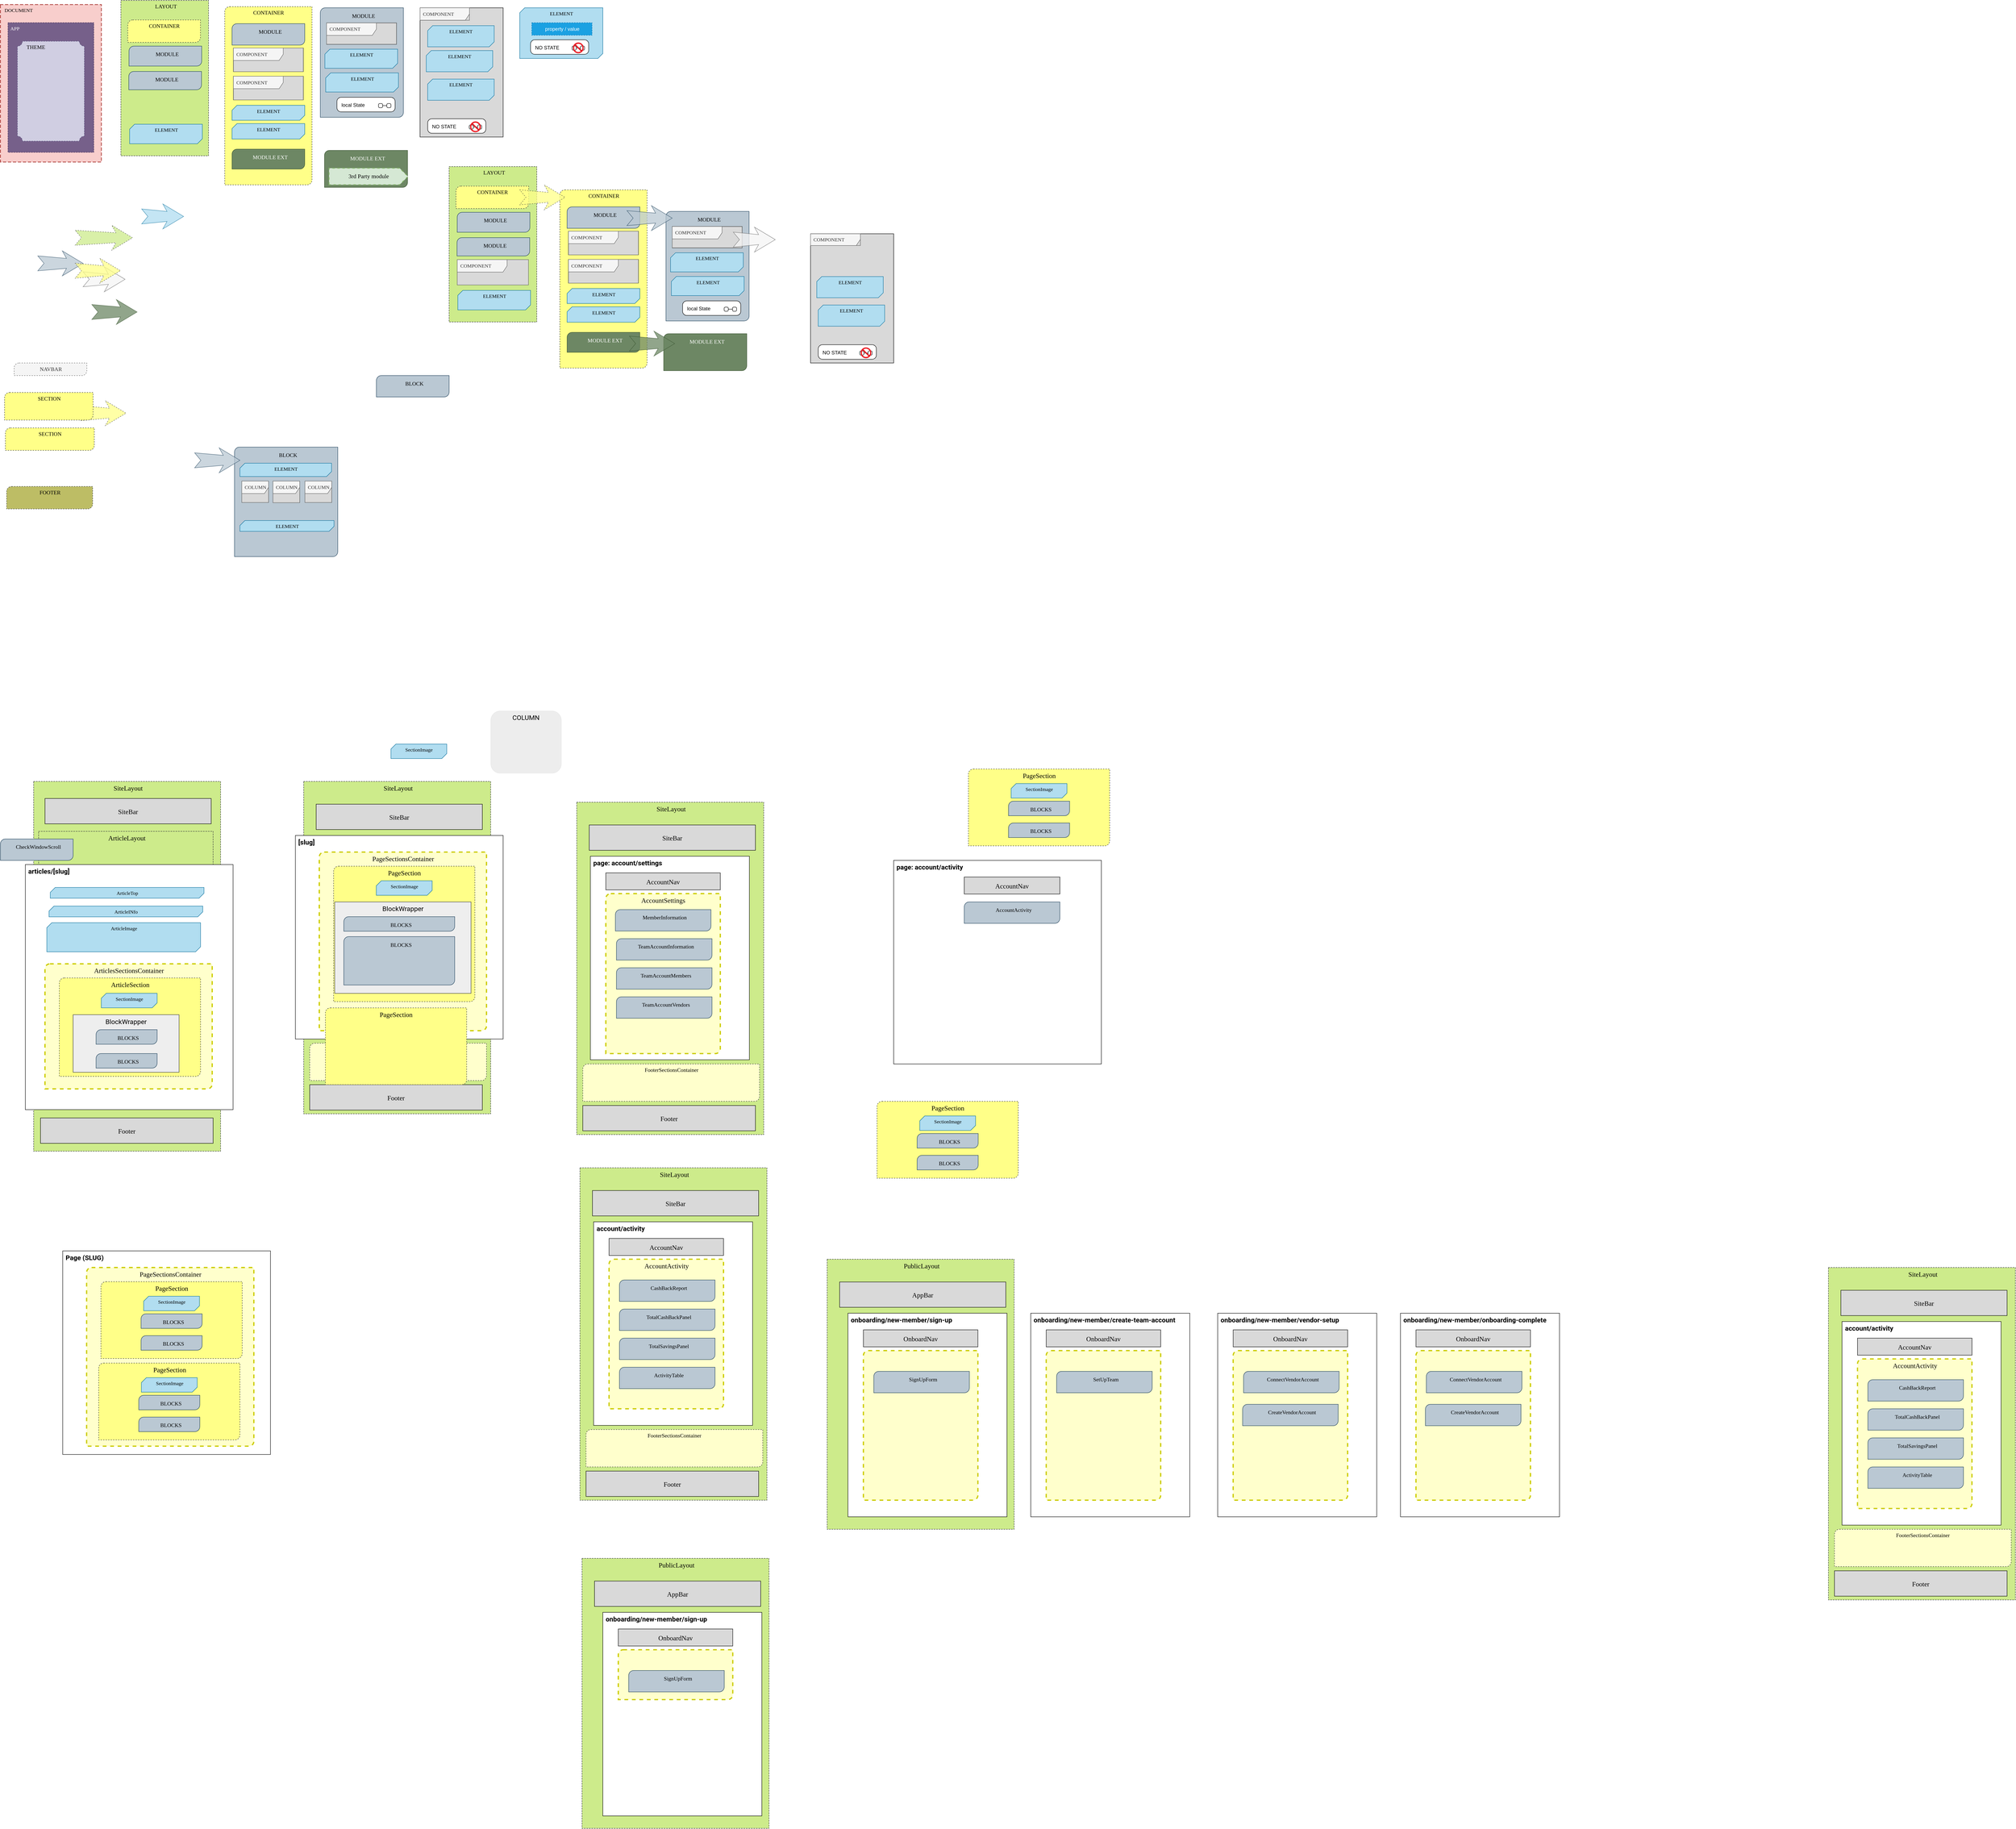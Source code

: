 <mxfile version="16.2.7" type="github"><diagram id="2l4fbEivpAAotf6BEisV" name="Page-15"><mxGraphModel dx="3112" dy="1120" grid="1" gridSize="10" guides="1" tooltips="1" connect="1" arrows="1" fold="1" page="1" pageScale="1" pageWidth="1100" pageHeight="850" math="0" shadow="0"><root><mxCell id="sFut6FeqECjllhm6QVjB-0"/><mxCell id="sFut6FeqECjllhm6QVjB-1" parent="sFut6FeqECjllhm6QVjB-0"/><mxCell id="vs7IeHukqz62ipAJ9pRf-59" value="page: account/activity" style="rounded=0;whiteSpace=wrap;html=1;fontFamily=Roboto;fontSource=https%3A%2F%2Ffonts.googleapis.com%2Fcss%3Ffamily%3DRoboto;fontSize=16;align=left;labelPosition=center;verticalLabelPosition=middle;verticalAlign=top;fontStyle=1;spacingLeft=5;" vertex="1" parent="sFut6FeqECjllhm6QVjB-1"><mxGeometry x="1080" y="2090" width="500" height="490" as="geometry"/></mxCell><mxCell id="sFut6FeqECjllhm6QVjB-12" value="" style="group" parent="sFut6FeqECjllhm6QVjB-1" vertex="1" connectable="0"><mxGeometry x="-530.0" y="35.0" width="210" height="429" as="geometry"/></mxCell><mxCell id="sFut6FeqECjllhm6QVjB-13" value="CONTAINER" style="verticalLabelPosition=middle;verticalAlign=top;html=1;shape=mxgraph.basic.diag_round_rect;dx=6;rounded=1;glass=0;fontFamily=Roboto Mono;fontSource=https%3A%2F%2Ffonts.googleapis.com%2Fcss%3Ffamily%3DRoboto%2BMono;fontSize=13;fillColor=#ffff88;strokeColor=#36393d;labelPosition=center;align=center;dashed=1;" parent="sFut6FeqECjllhm6QVjB-12" vertex="1"><mxGeometry width="210" height="429" as="geometry"/></mxCell><mxCell id="sFut6FeqECjllhm6QVjB-14" value="&lt;font style=&quot;font-size: 13px&quot;&gt;MODULE&lt;/font&gt;" style="verticalLabelPosition=middle;verticalAlign=top;html=1;shape=mxgraph.basic.diag_round_rect;dx=6;rounded=0;shadow=0;sketch=0;fontFamily=Roboto Mono;fontSize=15;align=center;points=[[0,0.25],[0,0.5],[0,0.75],[0.25,0],[0.5,0],[0.75,0],[1,0.25],[1,0.5],[1,0.75],[0.25,1],[0.5,1],[0.75,1]];snapToPoint=1;labelPosition=center;strokeColor=#23445d;whiteSpace=wrap;spacingLeft=11;spacingRight=3;spacingBottom=3;spacingTop=3;fontSource=https%3A%2F%2Ffonts.googleapis.com%2Fcss%3Ffamily%3DRoboto%2BMono;fillColor=#bac8d3;" parent="sFut6FeqECjllhm6QVjB-12" vertex="1"><mxGeometry x="17.5" y="40.97" width="175" height="51.53" as="geometry"/></mxCell><mxCell id="sFut6FeqECjllhm6QVjB-15" value="" style="group" parent="sFut6FeqECjllhm6QVjB-12" connectable="0" vertex="1"><mxGeometry x="17.5" y="99.53" width="175" height="57" as="geometry"/></mxCell><mxCell id="sFut6FeqECjllhm6QVjB-16" value="" style="rounded=0;whiteSpace=wrap;html=1;glass=0;fontFamily=Roboto Mono;fontSource=https%3A%2F%2Ffonts.googleapis.com%2Fcss%3Ffamily%3DRoboto%2BMono;align=center;verticalAlign=top;fillColor=#D9D9D9;" parent="sFut6FeqECjllhm6QVjB-15" vertex="1"><mxGeometry x="3.311" width="168.378" height="57" as="geometry"/></mxCell><mxCell id="sFut6FeqECjllhm6QVjB-17" value="&lt;font face=&quot;Roboto Mono&quot; data-font-src=&quot;https://fonts.googleapis.com/css?family=Roboto+Mono&quot;&gt;COMPONENT&lt;/font&gt;" style="shape=umlFrame;whiteSpace=wrap;html=1;width=120;height=30;boundedLbl=1;verticalAlign=middle;align=left;spacingLeft=5;fillColor=#f5f5f5;strokeColor=#666666;fontColor=#333333;" parent="sFut6FeqECjllhm6QVjB-15" vertex="1"><mxGeometry x="3.311" width="168.378" height="57" as="geometry"/></mxCell><mxCell id="sFut6FeqECjllhm6QVjB-18" value="" style="group" parent="sFut6FeqECjllhm6QVjB-12" connectable="0" vertex="1"><mxGeometry x="17.5" y="167.53" width="175" height="57" as="geometry"/></mxCell><mxCell id="sFut6FeqECjllhm6QVjB-19" value="" style="rounded=0;whiteSpace=wrap;html=1;glass=0;fontFamily=Roboto Mono;fontSource=https%3A%2F%2Ffonts.googleapis.com%2Fcss%3Ffamily%3DRoboto%2BMono;align=center;verticalAlign=top;fillColor=#D9D9D9;" parent="sFut6FeqECjllhm6QVjB-18" vertex="1"><mxGeometry x="3.311" width="168.378" height="57" as="geometry"/></mxCell><mxCell id="sFut6FeqECjllhm6QVjB-20" value="&lt;font face=&quot;Roboto Mono&quot; data-font-src=&quot;https://fonts.googleapis.com/css?family=Roboto+Mono&quot;&gt;COMPONENT&lt;/font&gt;" style="shape=umlFrame;whiteSpace=wrap;html=1;width=120;height=30;boundedLbl=1;verticalAlign=middle;align=left;spacingLeft=5;fillColor=#f5f5f5;strokeColor=#666666;fontColor=#333333;" parent="sFut6FeqECjllhm6QVjB-18" vertex="1"><mxGeometry x="3.311" width="168.378" height="57" as="geometry"/></mxCell><mxCell id="sFut6FeqECjllhm6QVjB-21" value="&lt;font style=&quot;font-size: 13px&quot;&gt;MODULE EXT&lt;/font&gt;" style="verticalLabelPosition=middle;verticalAlign=top;html=1;shape=mxgraph.basic.diag_round_rect;dx=6;rounded=0;shadow=0;sketch=0;fontFamily=Roboto Mono;fontSize=15;align=center;points=[[0,0.25],[0,0.5],[0,0.75],[0.25,0],[0.5,0],[0.75,0],[1,0.25],[1,0.5],[1,0.75],[0.25,1],[0.5,1],[0.75,1]];snapToPoint=1;labelPosition=center;strokeColor=#3A5431;whiteSpace=wrap;spacingLeft=11;spacingRight=3;spacingBottom=3;spacingTop=3;fontSource=https%3A%2F%2Ffonts.googleapis.com%2Fcss%3Ffamily%3DRoboto%2BMono;fillColor=#6d8764;fontColor=#ffffff;" parent="sFut6FeqECjllhm6QVjB-12" vertex="1"><mxGeometry x="17.5" y="343.0" width="175" height="48" as="geometry"/></mxCell><mxCell id="sFut6FeqECjllhm6QVjB-22" value="ELEMENT" style="verticalLabelPosition=middle;verticalAlign=top;html=1;shape=mxgraph.basic.diag_snip_rect;dx=6;rounded=1;glass=0;fontFamily=Roboto Mono;fontSource=https%3A%2F%2Ffonts.googleapis.com%2Fcss%3Ffamily%3DRoboto%2BMono;fillColor=#b1ddf0;strokeColor=#10739e;labelPosition=center;align=center;" parent="sFut6FeqECjllhm6QVjB-12" vertex="1"><mxGeometry x="17.5" y="237.53" width="175" height="36" as="geometry"/></mxCell><mxCell id="sFut6FeqECjllhm6QVjB-23" value="ELEMENT" style="verticalLabelPosition=middle;verticalAlign=top;html=1;shape=mxgraph.basic.diag_snip_rect;dx=6;rounded=1;glass=0;fontFamily=Roboto Mono;fontSource=https%3A%2F%2Ffonts.googleapis.com%2Fcss%3Ffamily%3DRoboto%2BMono;fillColor=#b1ddf0;strokeColor=#10739e;labelPosition=center;align=center;" parent="sFut6FeqECjllhm6QVjB-12" vertex="1"><mxGeometry x="17.5" y="281.53" width="175" height="37.12" as="geometry"/></mxCell><mxCell id="sFut6FeqECjllhm6QVjB-24" value="" style="group" parent="sFut6FeqECjllhm6QVjB-1" vertex="1" connectable="0"><mxGeometry x="-300.0" y="37.79" width="200" height="263.62" as="geometry"/></mxCell><mxCell id="sFut6FeqECjllhm6QVjB-25" value="&lt;font style=&quot;font-size: 13px&quot;&gt;MODULE&lt;/font&gt;" style="verticalLabelPosition=middle;verticalAlign=top;html=1;shape=mxgraph.basic.diag_round_rect;dx=6;rounded=0;shadow=0;sketch=0;fontFamily=Roboto Mono;fontSize=15;align=center;points=[[0,0.25],[0,0.5],[0,0.75],[0.25,0],[0.5,0],[0.75,0],[1,0.25],[1,0.5],[1,0.75],[0.25,1],[0.5,1],[0.75,1]];snapToPoint=1;labelPosition=center;strokeColor=#23445d;whiteSpace=wrap;spacingLeft=11;spacingRight=3;spacingBottom=3;spacingTop=3;fontSource=https%3A%2F%2Ffonts.googleapis.com%2Fcss%3Ffamily%3DRoboto%2BMono;fillColor=#bac8d3;" parent="sFut6FeqECjllhm6QVjB-24" vertex="1"><mxGeometry width="200" height="263.62" as="geometry"/></mxCell><mxCell id="sFut6FeqECjllhm6QVjB-26" value="ELEMENT" style="verticalLabelPosition=middle;verticalAlign=top;html=1;shape=mxgraph.basic.diag_snip_rect;dx=6;rounded=1;glass=0;fontFamily=Roboto Mono;fontSource=https%3A%2F%2Ffonts.googleapis.com%2Fcss%3Ffamily%3DRoboto%2BMono;fillColor=#b1ddf0;strokeColor=#10739e;labelPosition=center;align=center;" parent="sFut6FeqECjllhm6QVjB-24" vertex="1"><mxGeometry x="11" y="99.62" width="175" height="46" as="geometry"/></mxCell><mxCell id="sFut6FeqECjllhm6QVjB-27" value="" style="group" parent="sFut6FeqECjllhm6QVjB-24" connectable="0" vertex="1"><mxGeometry x="15" y="36.36" width="175" height="51.51" as="geometry"/></mxCell><mxCell id="sFut6FeqECjllhm6QVjB-28" value="" style="rounded=0;whiteSpace=wrap;html=1;glass=0;fontFamily=Roboto Mono;fontSource=https%3A%2F%2Ffonts.googleapis.com%2Fcss%3Ffamily%3DRoboto%2BMono;align=center;verticalAlign=top;fillColor=#D9D9D9;" parent="sFut6FeqECjllhm6QVjB-27" vertex="1"><mxGeometry width="168.378" height="51.51" as="geometry"/></mxCell><mxCell id="sFut6FeqECjllhm6QVjB-29" value="&lt;font face=&quot;Roboto Mono&quot; data-font-src=&quot;https://fonts.googleapis.com/css?family=Roboto+Mono&quot;&gt;COMPONENT&lt;/font&gt;" style="shape=umlFrame;whiteSpace=wrap;html=1;width=120;height=30;boundedLbl=1;verticalAlign=middle;align=left;spacingLeft=5;fillColor=#f5f5f5;strokeColor=#666666;fontColor=#333333;" parent="sFut6FeqECjllhm6QVjB-27" vertex="1"><mxGeometry width="168.378" height="51.51" as="geometry"/></mxCell><mxCell id="sFut6FeqECjllhm6QVjB-30" value="local State" style="shape=umlState;rounded=1;verticalAlign=top;spacingTop=5;umlStateSymbol=collapseState;absoluteArcSize=1;arcSize=10;strokeWidth=1;html=1;align=left;spacingLeft=9;" parent="sFut6FeqECjllhm6QVjB-24" vertex="1"><mxGeometry x="40" y="215.48" width="140" height="34.97" as="geometry"/></mxCell><mxCell id="sFut6FeqECjllhm6QVjB-31" value="ELEMENT" style="verticalLabelPosition=middle;verticalAlign=top;html=1;shape=mxgraph.basic.diag_snip_rect;dx=6;rounded=1;glass=0;fontFamily=Roboto Mono;fontSource=https%3A%2F%2Ffonts.googleapis.com%2Fcss%3Ffamily%3DRoboto%2BMono;fillColor=#b1ddf0;strokeColor=#10739e;labelPosition=center;align=center;" parent="sFut6FeqECjllhm6QVjB-24" vertex="1"><mxGeometry x="13" y="156.72" width="175" height="46" as="geometry"/></mxCell><mxCell id="sFut6FeqECjllhm6QVjB-32" value="" style="group" parent="sFut6FeqECjllhm6QVjB-1" vertex="1" connectable="0"><mxGeometry x="-60.0" y="37.79" width="200.0" height="311" as="geometry"/></mxCell><mxCell id="sFut6FeqECjllhm6QVjB-33" value="" style="rounded=0;whiteSpace=wrap;html=1;glass=0;fontFamily=Roboto Mono;fontSource=https%3A%2F%2Ffonts.googleapis.com%2Fcss%3Ffamily%3DRoboto%2BMono;align=center;verticalAlign=top;fillColor=#D9D9D9;" parent="sFut6FeqECjllhm6QVjB-32" vertex="1"><mxGeometry width="200" height="311" as="geometry"/></mxCell><mxCell id="sFut6FeqECjllhm6QVjB-34" value="&lt;font face=&quot;Roboto Mono&quot; data-font-src=&quot;https://fonts.googleapis.com/css?family=Roboto+Mono&quot;&gt;COMPONENT&lt;/font&gt;" style="shape=umlFrame;whiteSpace=wrap;html=1;width=120;height=30;boundedLbl=1;verticalAlign=middle;align=left;spacingLeft=5;fillColor=#f5f5f5;strokeColor=#666666;fontColor=#333333;" parent="sFut6FeqECjllhm6QVjB-32" vertex="1"><mxGeometry width="119" height="30" as="geometry"/></mxCell><mxCell id="sFut6FeqECjllhm6QVjB-35" value="ELEMENT" style="verticalLabelPosition=middle;verticalAlign=top;html=1;shape=mxgraph.basic.diag_snip_rect;dx=6;rounded=1;glass=0;fontFamily=Roboto Mono;fontSource=https%3A%2F%2Ffonts.googleapis.com%2Fcss%3Ffamily%3DRoboto%2BMono;fillColor=#b1ddf0;strokeColor=#10739e;labelPosition=center;align=center;" parent="sFut6FeqECjllhm6QVjB-32" vertex="1"><mxGeometry x="18.41" y="43" width="160" height="51" as="geometry"/></mxCell><mxCell id="sFut6FeqECjllhm6QVjB-36" value="ELEMENT" style="verticalLabelPosition=middle;verticalAlign=top;html=1;shape=mxgraph.basic.diag_snip_rect;dx=6;rounded=1;glass=0;fontFamily=Roboto Mono;fontSource=https%3A%2F%2Ffonts.googleapis.com%2Fcss%3Ffamily%3DRoboto%2BMono;fillColor=#b1ddf0;strokeColor=#10739e;labelPosition=center;align=center;" parent="sFut6FeqECjllhm6QVjB-32" vertex="1"><mxGeometry x="15" y="103" width="160" height="51" as="geometry"/></mxCell><mxCell id="sFut6FeqECjllhm6QVjB-37" value="ELEMENT" style="verticalLabelPosition=middle;verticalAlign=top;html=1;shape=mxgraph.basic.diag_snip_rect;dx=6;rounded=1;glass=0;fontFamily=Roboto Mono;fontSource=https%3A%2F%2Ffonts.googleapis.com%2Fcss%3Ffamily%3DRoboto%2BMono;fillColor=#b1ddf0;strokeColor=#10739e;labelPosition=center;align=center;" parent="sFut6FeqECjllhm6QVjB-32" vertex="1"><mxGeometry x="18.4" y="171.58" width="160" height="51" as="geometry"/></mxCell><mxCell id="sFut6FeqECjllhm6QVjB-38" value="" style="group" parent="sFut6FeqECjllhm6QVjB-32" connectable="0" vertex="1"><mxGeometry x="18.41" y="267.03" width="140" height="34.97" as="geometry"/></mxCell><mxCell id="sFut6FeqECjllhm6QVjB-39" value="NO STATE" style="shape=umlState;rounded=1;verticalAlign=top;spacingTop=5;umlStateSymbol=collapseState;absoluteArcSize=1;arcSize=10;strokeWidth=1;html=1;align=left;spacingLeft=9;" parent="sFut6FeqECjllhm6QVjB-38" vertex="1"><mxGeometry width="140" height="34.97" as="geometry"/></mxCell><mxCell id="sFut6FeqECjllhm6QVjB-40" value="" style="aspect=fixed;pointerEvents=1;shadow=0;dashed=0;html=1;strokeColor=none;labelPosition=center;verticalLabelPosition=bottom;verticalAlign=top;align=center;shape=mxgraph.mscae.enterprise.not_allowed;fillColor=#EA1C24;" parent="sFut6FeqECjllhm6QVjB-38" vertex="1"><mxGeometry x="102" y="6.48" width="26" height="26" as="geometry"/></mxCell><mxCell id="sFut6FeqECjllhm6QVjB-41" value="" style="group" parent="sFut6FeqECjllhm6QVjB-1" vertex="1" connectable="0"><mxGeometry x="180" y="37.79" width="200" height="122" as="geometry"/></mxCell><mxCell id="sFut6FeqECjllhm6QVjB-42" value="ELEMENT" style="verticalLabelPosition=middle;verticalAlign=top;html=1;shape=mxgraph.basic.diag_snip_rect;dx=6;rounded=1;glass=0;fontFamily=Roboto Mono;fontSource=https%3A%2F%2Ffonts.googleapis.com%2Fcss%3Ffamily%3DRoboto%2BMono;fillColor=#b1ddf0;strokeColor=#10739e;labelPosition=center;align=center;" parent="sFut6FeqECjllhm6QVjB-41" vertex="1"><mxGeometry width="200" height="122" as="geometry"/></mxCell><mxCell id="sFut6FeqECjllhm6QVjB-43" value="property / value" style="fontStyle=0;dashed=1;align=center;html=1;fillColor=#1ba1e2;strokeColor=#006EAF;fontColor=#ffffff;" parent="sFut6FeqECjllhm6QVjB-41" vertex="1"><mxGeometry x="29" y="36" width="145" height="30" as="geometry"/></mxCell><mxCell id="sFut6FeqECjllhm6QVjB-44" value="" style="group" parent="sFut6FeqECjllhm6QVjB-41" connectable="0" vertex="1"><mxGeometry x="26" y="77" width="140" height="34.97" as="geometry"/></mxCell><mxCell id="sFut6FeqECjllhm6QVjB-45" value="NO STATE" style="shape=umlState;rounded=1;verticalAlign=top;spacingTop=5;umlStateSymbol=collapseState;absoluteArcSize=1;arcSize=10;strokeWidth=1;html=1;align=left;spacingLeft=9;" parent="sFut6FeqECjllhm6QVjB-44" vertex="1"><mxGeometry width="140" height="34.97" as="geometry"/></mxCell><mxCell id="sFut6FeqECjllhm6QVjB-46" value="" style="aspect=fixed;pointerEvents=1;shadow=0;dashed=0;html=1;strokeColor=none;labelPosition=center;verticalLabelPosition=bottom;verticalAlign=top;align=center;shape=mxgraph.mscae.enterprise.not_allowed;fillColor=#EA1C24;" parent="sFut6FeqECjllhm6QVjB-44" vertex="1"><mxGeometry x="102" y="6.48" width="26" height="26" as="geometry"/></mxCell><mxCell id="sFut6FeqECjllhm6QVjB-47" value="" style="group" parent="sFut6FeqECjllhm6QVjB-1" vertex="1" connectable="0"><mxGeometry x="-290.0" y="381" width="201" height="88.99" as="geometry"/></mxCell><mxCell id="sFut6FeqECjllhm6QVjB-48" value="&lt;font style=&quot;font-size: 13px&quot;&gt;MODULE EXT&lt;/font&gt;" style="verticalLabelPosition=middle;verticalAlign=top;html=1;shape=mxgraph.basic.diag_round_rect;dx=6;rounded=0;shadow=0;sketch=0;fontFamily=Roboto Mono;fontSize=15;align=center;points=[[0,0.25],[0,0.5],[0,0.75],[0.25,0],[0.5,0],[0.75,0],[1,0.25],[1,0.5],[1,0.75],[0.25,1],[0.5,1],[0.75,1]];snapToPoint=1;labelPosition=center;strokeColor=#3A5431;whiteSpace=wrap;spacingLeft=11;spacingRight=3;spacingBottom=3;spacingTop=3;fontSource=https%3A%2F%2Ffonts.googleapis.com%2Fcss%3Ffamily%3DRoboto%2BMono;fillColor=#6d8764;fontColor=#ffffff;" parent="sFut6FeqECjllhm6QVjB-47" vertex="1"><mxGeometry width="200" height="88.99" as="geometry"/></mxCell><mxCell id="sFut6FeqECjllhm6QVjB-49" value="3rd Party module" style="html=1;shape=mxgraph.infographic.ribbonSimple;notch1=0;notch2=20;align=center;verticalAlign=middle;fontSize=14;fontStyle=0;fillColor=#d5e8d4;rounded=1;glass=0;dashed=1;fontFamily=Roboto Mono;fontSource=https%3A%2F%2Ffonts.googleapis.com%2Fcss%3Ffamily%3DRoboto%2BMono;strokeWidth=2;strokeColor=#82b366;" parent="sFut6FeqECjllhm6QVjB-47" vertex="1"><mxGeometry x="11" y="42.72" width="190" height="40" as="geometry"/></mxCell><mxCell id="sFut6FeqECjllhm6QVjB-55" value="" style="html=1;shadow=0;dashed=0;align=center;verticalAlign=middle;shape=mxgraph.arrows2.stylisedArrow;dy=0.6;dx=40;notch=15;feather=0.4;rounded=1;glass=0;fontFamily=Roboto Mono;fontSource=https%3A%2F%2Ffonts.googleapis.com%2Fcss%3Ffamily%3DRoboto%2BMono;fontSize=13;strokeWidth=1;fillColor=#bac8d3;strokeColor=#23445d;opacity=75;" parent="sFut6FeqECjllhm6QVjB-1" vertex="1"><mxGeometry x="-980.0" y="622.95" width="109" height="60" as="geometry"/></mxCell><mxCell id="sFut6FeqECjllhm6QVjB-56" value="" style="html=1;shadow=0;dashed=0;align=center;verticalAlign=middle;shape=mxgraph.arrows2.stylisedArrow;dy=0.6;dx=40;notch=15;feather=0.4;rounded=1;glass=0;fontFamily=Roboto Mono;fontSource=https%3A%2F%2Ffonts.googleapis.com%2Fcss%3Ffamily%3DRoboto%2BMono;fontSize=13;strokeWidth=1;fillColor=#b1ddf0;strokeColor=#10739e;opacity=75;" parent="sFut6FeqECjllhm6QVjB-1" vertex="1"><mxGeometry x="-730" y="510.0" width="101" height="60" as="geometry"/></mxCell><mxCell id="sFut6FeqECjllhm6QVjB-57" value="" style="html=1;shadow=0;dashed=0;align=center;verticalAlign=middle;shape=mxgraph.arrows2.stylisedArrow;dy=0.6;dx=40;notch=15;feather=0.4;rounded=1;glass=0;fontFamily=Roboto Mono;fontSource=https%3A%2F%2Ffonts.googleapis.com%2Fcss%3Ffamily%3DRoboto%2BMono;fontSize=13;strokeWidth=1;fillColor=#f5f5f5;strokeColor=#666666;fontColor=#333333;opacity=75;" parent="sFut6FeqECjllhm6QVjB-1" vertex="1"><mxGeometry x="-871.0" y="661.31" width="101" height="60" as="geometry"/></mxCell><mxCell id="sFut6FeqECjllhm6QVjB-58" value="" style="html=1;shadow=0;dashed=0;align=center;verticalAlign=middle;shape=mxgraph.arrows2.stylisedArrow;dy=0.6;dx=40;notch=15;feather=0.4;rounded=1;glass=0;fontFamily=Roboto Mono;fontSource=https%3A%2F%2Ffonts.googleapis.com%2Fcss%3Ffamily%3DRoboto%2BMono;fontSize=13;strokeWidth=1;fillColor=#6d8764;strokeColor=#3A5431;fontColor=#ffffff;opacity=75;" parent="sFut6FeqECjllhm6QVjB-1" vertex="1"><mxGeometry x="-850.0" y="740" width="109" height="60" as="geometry"/></mxCell><mxCell id="sFut6FeqECjllhm6QVjB-59" value="" style="html=1;shadow=0;dashed=1;align=center;verticalAlign=middle;shape=mxgraph.arrows2.stylisedArrow;dy=0.6;dx=40;notch=15;feather=0.4;rounded=1;glass=0;fontFamily=Roboto Mono;fontSource=https%3A%2F%2Ffonts.googleapis.com%2Fcss%3Ffamily%3DRoboto%2BMono;fontSize=13;strokeWidth=1;fillColor=#ffff88;strokeColor=#36393d;opacity=75;" parent="sFut6FeqECjllhm6QVjB-1" vertex="1"><mxGeometry x="-890.0" y="640.63" width="109" height="60" as="geometry"/></mxCell><mxCell id="sFut6FeqECjllhm6QVjB-60" value="" style="html=1;shadow=0;dashed=1;align=center;verticalAlign=middle;shape=mxgraph.arrows2.stylisedArrow;dy=0.6;dx=40;notch=15;feather=0.4;rounded=1;glass=0;fontFamily=Roboto Mono;fontSource=https%3A%2F%2Ffonts.googleapis.com%2Fcss%3Ffamily%3DRoboto%2BMono;fontSize=13;strokeWidth=1;fillColor=#cdeb8b;strokeColor=#36393d;opacity=75;" parent="sFut6FeqECjllhm6QVjB-1" vertex="1"><mxGeometry x="-890.0" y="561.26" width="138" height="60" as="geometry"/></mxCell><mxCell id="sFut6FeqECjllhm6QVjB-51" value="&lt;font face=&quot;Roboto Mono&quot; data-font-src=&quot;https://fonts.googleapis.com/css?family=Roboto+Mono&quot;&gt;DOCUMENT&lt;/font&gt;" style="shape=partialRectangle;html=1;top=1;align=left;dashed=1;strokeWidth=2;labelPosition=center;verticalLabelPosition=middle;verticalAlign=top;spacingLeft=8;fillColor=#f8cecc;strokeColor=#b85450;" parent="sFut6FeqECjllhm6QVjB-1" vertex="1"><mxGeometry x="-1070.0" y="30.0" width="243" height="379" as="geometry"/></mxCell><mxCell id="sFut6FeqECjllhm6QVjB-52" value="APP" style="shape=partialRectangle;html=1;top=1;align=left;dashed=1;strokeWidth=1;labelPosition=center;verticalLabelPosition=middle;verticalAlign=top;strokeColor=#432D57;fillColor=#76608a;spacingLeft=4;fontFamily=Roboto Mono;fontSource=https%3A%2F%2Ffonts.googleapis.com%2Fcss%3Ffamily%3DRoboto%2BMono;fontColor=#ffffff;" parent="sFut6FeqECjllhm6QVjB-1" vertex="1"><mxGeometry x="-1051.75" y="73.64" width="206.5" height="312" as="geometry"/></mxCell><mxCell id="sFut6FeqECjllhm6QVjB-53" value="THEME" style="verticalLabelPosition=middle;verticalAlign=top;html=1;shape=mxgraph.basic.plaque;dx=6;rounded=1;glass=0;dashed=1;fontFamily=Roboto Mono;fontSource=https%3A%2F%2Ffonts.googleapis.com%2Fcss%3Ffamily%3DRoboto%2BMono;fontSize=13;fillColor=#d0cee2;strokeColor=#56517e;labelPosition=center;align=left;spacingLeft=20;" parent="sFut6FeqECjllhm6QVjB-1" vertex="1"><mxGeometry x="-1029.0" y="118.19" width="161" height="240.5" as="geometry"/></mxCell><mxCell id="sFut6FeqECjllhm6QVjB-62" value="" style="group" parent="sFut6FeqECjllhm6QVjB-1" vertex="1" connectable="0"><mxGeometry x="-506.5" y="1095.19" width="248.5" height="263.62" as="geometry"/></mxCell><mxCell id="sFut6FeqECjllhm6QVjB-63" value="&lt;font style=&quot;font-size: 13px&quot;&gt;BLOCK&lt;/font&gt;" style="verticalLabelPosition=middle;verticalAlign=top;html=1;shape=mxgraph.basic.diag_round_rect;dx=6;rounded=0;shadow=0;sketch=0;fontFamily=Roboto Mono;fontSize=15;align=center;points=[[0,0.25],[0,0.5],[0,0.75],[0.25,0],[0.5,0],[0.75,0],[1,0.25],[1,0.5],[1,0.75],[0.25,1],[0.5,1],[0.75,1]];snapToPoint=1;labelPosition=center;strokeColor=#23445d;whiteSpace=wrap;spacingLeft=11;spacingRight=3;spacingBottom=3;spacingTop=3;fontSource=https://fonts.googleapis.com/css?family=Roboto+Mono;fillColor=#bac8d3;" parent="sFut6FeqECjllhm6QVjB-62" vertex="1"><mxGeometry width="248.5" height="263.62" as="geometry"/></mxCell><mxCell id="sFut6FeqECjllhm6QVjB-64" value="ELEMENT" style="verticalLabelPosition=middle;verticalAlign=top;html=1;shape=mxgraph.basic.diag_snip_rect;dx=6;rounded=1;glass=0;fontFamily=Roboto Mono;fontSource=https://fonts.googleapis.com/css?family=Roboto+Mono;fillColor=#b1ddf0;strokeColor=#10739e;labelPosition=center;align=center;" parent="sFut6FeqECjllhm6QVjB-62" vertex="1"><mxGeometry x="13" y="38.81" width="220.5" height="32" as="geometry"/></mxCell><mxCell id="sFut6FeqECjllhm6QVjB-65" value="ELEMENT" style="verticalLabelPosition=middle;verticalAlign=top;html=1;shape=mxgraph.basic.diag_snip_rect;dx=6;rounded=1;glass=0;fontFamily=Roboto Mono;fontSource=https://fonts.googleapis.com/css?family=Roboto+Mono;fillColor=#b1ddf0;strokeColor=#10739e;labelPosition=center;align=center;" parent="sFut6FeqECjllhm6QVjB-62" vertex="1"><mxGeometry x="13" y="176.81" width="226.5" height="25.91" as="geometry"/></mxCell><mxCell id="sFut6FeqECjllhm6QVjB-66" value="" style="group" parent="sFut6FeqECjllhm6QVjB-62" vertex="1" connectable="0"><mxGeometry x="169.5" y="81.81" width="67" height="51.51" as="geometry"/></mxCell><mxCell id="sFut6FeqECjllhm6QVjB-67" value="" style="rounded=0;whiteSpace=wrap;html=1;glass=0;fontFamily=Roboto Mono;fontSource=https://fonts.googleapis.com/css?family=Roboto+Mono;align=center;verticalAlign=top;fillColor=#D9D9D9;" parent="sFut6FeqECjllhm6QVjB-66" vertex="1"><mxGeometry width="64.465" height="51.51" as="geometry"/></mxCell><mxCell id="sFut6FeqECjllhm6QVjB-68" value="&lt;font face=&quot;Roboto Mono&quot; data-font-src=&quot;https://fonts.googleapis.com/css?family=Roboto+Mono&quot;&gt;COLUMN&lt;/font&gt;" style="shape=umlFrame;whiteSpace=wrap;html=1;width=120;height=30;boundedLbl=1;verticalAlign=middle;align=left;spacingLeft=5;fillColor=#f5f5f5;strokeColor=#666666;fontColor=#333333;" parent="sFut6FeqECjllhm6QVjB-66" vertex="1"><mxGeometry width="64.465" height="51.51" as="geometry"/></mxCell><mxCell id="sFut6FeqECjllhm6QVjB-69" value="" style="group" parent="sFut6FeqECjllhm6QVjB-62" vertex="1" connectable="0"><mxGeometry x="17.5" y="81.81" width="67" height="51.51" as="geometry"/></mxCell><mxCell id="sFut6FeqECjllhm6QVjB-70" value="" style="rounded=0;whiteSpace=wrap;html=1;glass=0;fontFamily=Roboto Mono;fontSource=https://fonts.googleapis.com/css?family=Roboto+Mono;align=center;verticalAlign=top;fillColor=#D9D9D9;" parent="sFut6FeqECjllhm6QVjB-69" vertex="1"><mxGeometry width="64.465" height="51.51" as="geometry"/></mxCell><mxCell id="sFut6FeqECjllhm6QVjB-71" value="&lt;font face=&quot;Roboto Mono&quot; data-font-src=&quot;https://fonts.googleapis.com/css?family=Roboto+Mono&quot;&gt;COLUMN&lt;/font&gt;" style="shape=umlFrame;whiteSpace=wrap;html=1;width=120;height=30;boundedLbl=1;verticalAlign=middle;align=left;spacingLeft=5;fillColor=#f5f5f5;strokeColor=#666666;fontColor=#333333;" parent="sFut6FeqECjllhm6QVjB-69" vertex="1"><mxGeometry width="64.465" height="51.51" as="geometry"/></mxCell><mxCell id="sFut6FeqECjllhm6QVjB-72" value="" style="group" parent="sFut6FeqECjllhm6QVjB-62" vertex="1" connectable="0"><mxGeometry x="92.5" y="81.81" width="67" height="52" as="geometry"/></mxCell><mxCell id="sFut6FeqECjllhm6QVjB-73" value="" style="rounded=0;whiteSpace=wrap;html=1;glass=0;fontFamily=Roboto Mono;fontSource=https://fonts.googleapis.com/css?family=Roboto+Mono;align=center;verticalAlign=top;fillColor=#D9D9D9;" parent="sFut6FeqECjllhm6QVjB-72" vertex="1"><mxGeometry width="64.465" height="52" as="geometry"/></mxCell><mxCell id="sFut6FeqECjllhm6QVjB-74" value="&lt;font face=&quot;Roboto Mono&quot; data-font-src=&quot;https://fonts.googleapis.com/css?family=Roboto+Mono&quot;&gt;COLUMN&lt;/font&gt;" style="shape=umlFrame;whiteSpace=wrap;html=1;width=120;height=30;boundedLbl=1;verticalAlign=middle;align=left;spacingLeft=5;fillColor=#f5f5f5;strokeColor=#666666;fontColor=#333333;" parent="sFut6FeqECjllhm6QVjB-72" vertex="1"><mxGeometry width="64.465" height="52" as="geometry"/></mxCell><mxCell id="sFut6FeqECjllhm6QVjB-88" value="" style="html=1;shadow=0;dashed=1;align=center;verticalAlign=middle;shape=mxgraph.arrows2.stylisedArrow;dy=0.6;dx=40;notch=15;feather=0.4;rounded=1;glass=0;fontFamily=Roboto Mono;fontSource=https://fonts.googleapis.com/css?family=Roboto+Mono;fontSize=13;strokeWidth=1;fillColor=#ffff88;strokeColor=#36393d;opacity=75;" parent="sFut6FeqECjllhm6QVjB-1" vertex="1"><mxGeometry x="-876.5" y="983.48" width="109" height="60" as="geometry"/></mxCell><mxCell id="sFut6FeqECjllhm6QVjB-89" value="" style="html=1;shadow=0;dashed=0;align=center;verticalAlign=middle;shape=mxgraph.arrows2.stylisedArrow;dy=0.6;dx=40;notch=15;feather=0.4;rounded=1;glass=0;fontFamily=Roboto Mono;fontSource=https://fonts.googleapis.com/css?family=Roboto+Mono;fontSize=13;strokeWidth=1;fillColor=#bac8d3;strokeColor=#23445d;opacity=75;" parent="sFut6FeqECjllhm6QVjB-1" vertex="1"><mxGeometry x="-602.5" y="1097" width="109" height="60" as="geometry"/></mxCell><mxCell id="sFut6FeqECjllhm6QVjB-83" value="SECTION" style="verticalLabelPosition=middle;verticalAlign=top;html=1;shape=mxgraph.basic.diag_round_rect;dx=6;rounded=1;glass=0;fontFamily=Roboto Mono;fontSource=https://fonts.googleapis.com/css?family=Roboto+Mono;fontSize=13;fillColor=#ffff88;strokeColor=#36393d;labelPosition=center;align=center;dashed=1;" parent="sFut6FeqECjllhm6QVjB-1" vertex="1"><mxGeometry x="-1060.0" y="963.79" width="213" height="66.28" as="geometry"/></mxCell><mxCell id="sFut6FeqECjllhm6QVjB-84" value="SECTION" style="verticalLabelPosition=middle;verticalAlign=top;html=1;shape=mxgraph.basic.diag_round_rect;dx=6;rounded=1;glass=0;fontFamily=Roboto Mono;fontSource=https://fonts.googleapis.com/css?family=Roboto+Mono;fontSize=13;fillColor=#ffff88;strokeColor=#36393d;labelPosition=center;align=center;dashed=1;" parent="sFut6FeqECjllhm6QVjB-1" vertex="1"><mxGeometry x="-1058.0" y="1049" width="214" height="54" as="geometry"/></mxCell><mxCell id="sFut6FeqECjllhm6QVjB-86" value="FOOTER" style="verticalLabelPosition=middle;verticalAlign=top;html=1;shape=mxgraph.basic.diag_round_rect;dx=6;rounded=1;glass=0;fontFamily=Roboto Mono;fontSource=https://fonts.googleapis.com/css?family=Roboto+Mono;fontSize=13;fillColor=#BDBD65;strokeColor=#36393d;labelPosition=center;align=center;dashed=1;" parent="sFut6FeqECjllhm6QVjB-1" vertex="1"><mxGeometry x="-1055.0" y="1190" width="207" height="54" as="geometry"/></mxCell><mxCell id="sFut6FeqECjllhm6QVjB-87" value="NAVBAR" style="verticalLabelPosition=middle;verticalAlign=top;html=1;shape=mxgraph.basic.diag_round_rect;dx=6;rounded=1;glass=0;fontFamily=Roboto Mono;fontSource=https://fonts.googleapis.com/css?family=Roboto+Mono;fontSize=13;fillColor=#f5f5f5;strokeColor=#666666;labelPosition=center;align=center;dashed=1;fontColor=#333333;" parent="sFut6FeqECjllhm6QVjB-1" vertex="1"><mxGeometry x="-1037.0" y="892.72" width="175" height="30.28" as="geometry"/></mxCell><mxCell id="sFut6FeqECjllhm6QVjB-4" value="&lt;font data-font-src=&quot;https://fonts.googleapis.com/css?family=Roboto+Mono&quot; style=&quot;font-size: 13px;&quot;&gt;LAYOUT&lt;/font&gt;" style="shape=partialRectangle;html=1;top=1;align=center;dashed=1;strokeWidth=1;labelPosition=center;verticalLabelPosition=middle;verticalAlign=top;fillColor=#cdeb8b;strokeColor=#36393d;spacingLeft=4;fontFamily=Roboto Mono;fontSource=https%3A%2F%2Ffonts.googleapis.com%2Fcss%3Ffamily%3DRoboto%2BMono;fontSize=13;" parent="sFut6FeqECjllhm6QVjB-1" vertex="1"><mxGeometry x="-780.0" y="20.0" width="211" height="374" as="geometry"/></mxCell><mxCell id="sFut6FeqECjllhm6QVjB-5" value="CONTAINER" style="verticalLabelPosition=middle;verticalAlign=top;html=1;shape=mxgraph.basic.diag_round_rect;dx=6;rounded=1;glass=0;fontFamily=Roboto Mono;fontSource=https%3A%2F%2Ffonts.googleapis.com%2Fcss%3Ffamily%3DRoboto%2BMono;fontSize=13;fillColor=#ffff88;strokeColor=#36393d;labelPosition=center;align=center;dashed=1;" parent="sFut6FeqECjllhm6QVjB-1" vertex="1"><mxGeometry x="-763.5" y="67.0" width="175" height="54" as="geometry"/></mxCell><mxCell id="sFut6FeqECjllhm6QVjB-6" value="ELEMENT" style="verticalLabelPosition=middle;verticalAlign=top;html=1;shape=mxgraph.basic.diag_snip_rect;dx=6;rounded=1;glass=0;fontFamily=Roboto Mono;fontSource=https%3A%2F%2Ffonts.googleapis.com%2Fcss%3Ffamily%3DRoboto%2BMono;fillColor=#b1ddf0;strokeColor=#10739e;labelPosition=center;align=center;" parent="sFut6FeqECjllhm6QVjB-1" vertex="1"><mxGeometry x="-759.0" y="318" width="175" height="47" as="geometry"/></mxCell><mxCell id="sFut6FeqECjllhm6QVjB-7" value="&lt;font style=&quot;font-size: 13px&quot;&gt;MODULE&lt;/font&gt;" style="verticalLabelPosition=middle;verticalAlign=top;html=1;shape=mxgraph.basic.diag_round_rect;dx=6;rounded=0;shadow=0;sketch=0;fontFamily=Roboto Mono;fontSize=15;align=center;points=[[0,0.25],[0,0.5],[0,0.75],[0.25,0],[0.5,0],[0.75,0],[1,0.25],[1,0.5],[1,0.75],[0.25,1],[0.5,1],[0.75,1]];snapToPoint=1;labelPosition=center;strokeColor=#23445d;whiteSpace=wrap;spacingLeft=11;spacingRight=3;spacingBottom=3;spacingTop=3;fontSource=https%3A%2F%2Ffonts.googleapis.com%2Fcss%3Ffamily%3DRoboto%2BMono;fillColor=#bac8d3;" parent="sFut6FeqECjllhm6QVjB-1" vertex="1"><mxGeometry x="-760.5" y="130" width="175" height="48" as="geometry"/></mxCell><mxCell id="sFut6FeqECjllhm6QVjB-11" value="&lt;font style=&quot;font-size: 13px&quot;&gt;MODULE&lt;/font&gt;" style="verticalLabelPosition=middle;verticalAlign=top;html=1;shape=mxgraph.basic.diag_round_rect;dx=6;rounded=0;shadow=0;sketch=0;fontFamily=Roboto Mono;fontSize=15;align=center;points=[[0,0.25],[0,0.5],[0,0.75],[0.25,0],[0.5,0],[0.75,0],[1,0.25],[1,0.5],[1,0.75],[0.25,1],[0.5,1],[0.75,1]];snapToPoint=1;labelPosition=center;strokeColor=#23445d;whiteSpace=wrap;spacingLeft=11;spacingRight=3;spacingBottom=3;spacingTop=3;fontSource=https%3A%2F%2Ffonts.googleapis.com%2Fcss%3Ffamily%3DRoboto%2BMono;fillColor=#bac8d3;" parent="sFut6FeqECjllhm6QVjB-1" vertex="1"><mxGeometry x="-761.0" y="191" width="175" height="44.16" as="geometry"/></mxCell><mxCell id="sFut6FeqECjllhm6QVjB-80" value="&lt;font style=&quot;font-size: 13px&quot;&gt;BLOCK&lt;/font&gt;" style="verticalLabelPosition=middle;verticalAlign=top;html=1;shape=mxgraph.basic.diag_round_rect;dx=6;rounded=0;shadow=0;sketch=0;fontFamily=Roboto Mono;fontSize=15;align=center;points=[[0,0.25],[0,0.5],[0,0.75],[0.25,0],[0.5,0],[0.75,0],[1,0.25],[1,0.5],[1,0.75],[0.25,1],[0.5,1],[0.75,1]];snapToPoint=1;labelPosition=center;strokeColor=#23445d;whiteSpace=wrap;spacingLeft=11;spacingRight=3;spacingBottom=3;spacingTop=3;fontSource=https%3A%2F%2Ffonts.googleapis.com%2Fcss%3Ffamily%3DRoboto%2BMono;fillColor=#bac8d3;" parent="sFut6FeqECjllhm6QVjB-1" vertex="1"><mxGeometry x="-165.0" y="923.0" width="175" height="51.53" as="geometry"/></mxCell><mxCell id="sFut6FeqECjllhm6QVjB-91" value="&lt;font style=&quot;font-size: 13px&quot;&gt;MODULE EXT&lt;/font&gt;" style="verticalLabelPosition=middle;verticalAlign=top;html=1;shape=mxgraph.basic.diag_round_rect;dx=6;rounded=0;shadow=0;sketch=0;fontFamily=Roboto Mono;fontSize=15;align=center;points=[[0,0.25],[0,0.5],[0,0.75],[0.25,0],[0.5,0],[0.75,0],[1,0.25],[1,0.5],[1,0.75],[0.25,1],[0.5,1],[0.75,1]];snapToPoint=1;labelPosition=center;strokeColor=#3A5431;whiteSpace=wrap;spacingLeft=11;spacingRight=3;spacingBottom=3;spacingTop=3;fontSource=https%3A%2F%2Ffonts.googleapis.com%2Fcss%3Ffamily%3DRoboto%2BMono;fillColor=#6d8764;fontColor=#ffffff;" parent="sFut6FeqECjllhm6QVjB-1" vertex="1"><mxGeometry x="526.5" y="822.27" width="200" height="88.99" as="geometry"/></mxCell><mxCell id="sFut6FeqECjllhm6QVjB-92" value="" style="group" parent="sFut6FeqECjllhm6QVjB-1" vertex="1" connectable="0"><mxGeometry x="10.0" y="420" width="211" height="374" as="geometry"/></mxCell><mxCell id="sFut6FeqECjllhm6QVjB-93" value="&lt;font data-font-src=&quot;https://fonts.googleapis.com/css?family=Roboto+Mono&quot; style=&quot;font-size: 13px;&quot;&gt;LAYOUT&lt;/font&gt;" style="shape=partialRectangle;html=1;top=1;align=center;dashed=1;strokeWidth=1;labelPosition=center;verticalLabelPosition=middle;verticalAlign=top;fillColor=#cdeb8b;strokeColor=#36393d;spacingLeft=4;fontFamily=Roboto Mono;fontSource=https%3A%2F%2Ffonts.googleapis.com%2Fcss%3Ffamily%3DRoboto%2BMono;fontSize=13;" parent="sFut6FeqECjllhm6QVjB-92" vertex="1"><mxGeometry width="211" height="374" as="geometry"/></mxCell><mxCell id="sFut6FeqECjllhm6QVjB-94" value="CONTAINER" style="verticalLabelPosition=middle;verticalAlign=top;html=1;shape=mxgraph.basic.diag_round_rect;dx=6;rounded=1;glass=0;fontFamily=Roboto Mono;fontSource=https%3A%2F%2Ffonts.googleapis.com%2Fcss%3Ffamily%3DRoboto%2BMono;fontSize=13;fillColor=#ffff88;strokeColor=#36393d;labelPosition=center;align=center;dashed=1;" parent="sFut6FeqECjllhm6QVjB-92" vertex="1"><mxGeometry x="16.5" y="47" width="175" height="54" as="geometry"/></mxCell><mxCell id="sFut6FeqECjllhm6QVjB-95" value="ELEMENT" style="verticalLabelPosition=middle;verticalAlign=top;html=1;shape=mxgraph.basic.diag_snip_rect;dx=6;rounded=1;glass=0;fontFamily=Roboto Mono;fontSource=https%3A%2F%2Ffonts.googleapis.com%2Fcss%3Ffamily%3DRoboto%2BMono;fillColor=#b1ddf0;strokeColor=#10739e;labelPosition=center;align=center;" parent="sFut6FeqECjllhm6QVjB-92" vertex="1"><mxGeometry x="21" y="298" width="175" height="47" as="geometry"/></mxCell><mxCell id="sFut6FeqECjllhm6QVjB-96" value="&lt;font style=&quot;font-size: 13px&quot;&gt;MODULE&lt;/font&gt;" style="verticalLabelPosition=middle;verticalAlign=top;html=1;shape=mxgraph.basic.diag_round_rect;dx=6;rounded=0;shadow=0;sketch=0;fontFamily=Roboto Mono;fontSize=15;align=center;points=[[0,0.25],[0,0.5],[0,0.75],[0.25,0],[0.5,0],[0.75,0],[1,0.25],[1,0.5],[1,0.75],[0.25,1],[0.5,1],[0.75,1]];snapToPoint=1;labelPosition=center;strokeColor=#23445d;whiteSpace=wrap;spacingLeft=11;spacingRight=3;spacingBottom=3;spacingTop=3;fontSource=https%3A%2F%2Ffonts.googleapis.com%2Fcss%3Ffamily%3DRoboto%2BMono;fillColor=#bac8d3;" parent="sFut6FeqECjllhm6QVjB-92" vertex="1"><mxGeometry x="19.5" y="110" width="175" height="48" as="geometry"/></mxCell><mxCell id="sFut6FeqECjllhm6QVjB-97" value="" style="group" parent="sFut6FeqECjllhm6QVjB-92" vertex="1" connectable="0"><mxGeometry x="19.5" y="224" width="171.5" height="61" as="geometry"/></mxCell><mxCell id="sFut6FeqECjllhm6QVjB-98" value="" style="rounded=0;whiteSpace=wrap;html=1;glass=0;fontFamily=Roboto Mono;fontSource=https%3A%2F%2Ffonts.googleapis.com%2Fcss%3Ffamily%3DRoboto%2BMono;align=center;verticalAlign=top;fillColor=#D9D9D9;" parent="sFut6FeqECjllhm6QVjB-97" vertex="1"><mxGeometry width="171.5" height="61" as="geometry"/></mxCell><mxCell id="sFut6FeqECjllhm6QVjB-99" value="&lt;font face=&quot;Roboto Mono&quot; data-font-src=&quot;https://fonts.googleapis.com/css?family=Roboto+Mono&quot;&gt;COMPONENT&lt;/font&gt;" style="shape=umlFrame;whiteSpace=wrap;html=1;width=120;height=30;boundedLbl=1;verticalAlign=middle;align=left;spacingLeft=5;fillColor=#f5f5f5;strokeColor=#666666;fontColor=#333333;" parent="sFut6FeqECjllhm6QVjB-97" vertex="1"><mxGeometry width="171.5" height="61" as="geometry"/></mxCell><mxCell id="sFut6FeqECjllhm6QVjB-100" value="&lt;font style=&quot;font-size: 13px&quot;&gt;MODULE&lt;/font&gt;" style="verticalLabelPosition=middle;verticalAlign=top;html=1;shape=mxgraph.basic.diag_round_rect;dx=6;rounded=0;shadow=0;sketch=0;fontFamily=Roboto Mono;fontSize=15;align=center;points=[[0,0.25],[0,0.5],[0,0.75],[0.25,0],[0.5,0],[0.75,0],[1,0.25],[1,0.5],[1,0.75],[0.25,1],[0.5,1],[0.75,1]];snapToPoint=1;labelPosition=center;strokeColor=#23445d;whiteSpace=wrap;spacingLeft=11;spacingRight=3;spacingBottom=3;spacingTop=3;fontSource=https%3A%2F%2Ffonts.googleapis.com%2Fcss%3Ffamily%3DRoboto%2BMono;fillColor=#bac8d3;" parent="sFut6FeqECjllhm6QVjB-92" vertex="1"><mxGeometry x="19" y="171" width="175" height="44.16" as="geometry"/></mxCell><mxCell id="sFut6FeqECjllhm6QVjB-101" value="" style="group" parent="sFut6FeqECjllhm6QVjB-1" vertex="1" connectable="0"><mxGeometry x="276.5" y="475.99" width="210" height="429" as="geometry"/></mxCell><mxCell id="sFut6FeqECjllhm6QVjB-102" value="CONTAINER" style="verticalLabelPosition=middle;verticalAlign=top;html=1;shape=mxgraph.basic.diag_round_rect;dx=6;rounded=1;glass=0;fontFamily=Roboto Mono;fontSource=https%3A%2F%2Ffonts.googleapis.com%2Fcss%3Ffamily%3DRoboto%2BMono;fontSize=13;fillColor=#ffff88;strokeColor=#36393d;labelPosition=center;align=center;dashed=1;" parent="sFut6FeqECjllhm6QVjB-101" vertex="1"><mxGeometry width="210" height="429" as="geometry"/></mxCell><mxCell id="sFut6FeqECjllhm6QVjB-103" value="&lt;font style=&quot;font-size: 13px&quot;&gt;MODULE&lt;/font&gt;" style="verticalLabelPosition=middle;verticalAlign=top;html=1;shape=mxgraph.basic.diag_round_rect;dx=6;rounded=0;shadow=0;sketch=0;fontFamily=Roboto Mono;fontSize=15;align=center;points=[[0,0.25],[0,0.5],[0,0.75],[0.25,0],[0.5,0],[0.75,0],[1,0.25],[1,0.5],[1,0.75],[0.25,1],[0.5,1],[0.75,1]];snapToPoint=1;labelPosition=center;strokeColor=#23445d;whiteSpace=wrap;spacingLeft=11;spacingRight=3;spacingBottom=3;spacingTop=3;fontSource=https%3A%2F%2Ffonts.googleapis.com%2Fcss%3Ffamily%3DRoboto%2BMono;fillColor=#bac8d3;" parent="sFut6FeqECjllhm6QVjB-101" vertex="1"><mxGeometry x="17.5" y="40.97" width="175" height="51.53" as="geometry"/></mxCell><mxCell id="sFut6FeqECjllhm6QVjB-104" value="" style="group" parent="sFut6FeqECjllhm6QVjB-101" vertex="1" connectable="0"><mxGeometry x="17.5" y="99.53" width="175" height="57" as="geometry"/></mxCell><mxCell id="sFut6FeqECjllhm6QVjB-105" value="" style="rounded=0;whiteSpace=wrap;html=1;glass=0;fontFamily=Roboto Mono;fontSource=https%3A%2F%2Ffonts.googleapis.com%2Fcss%3Ffamily%3DRoboto%2BMono;align=center;verticalAlign=top;fillColor=#D9D9D9;" parent="sFut6FeqECjllhm6QVjB-104" vertex="1"><mxGeometry x="3.311" width="168.378" height="57" as="geometry"/></mxCell><mxCell id="sFut6FeqECjllhm6QVjB-106" value="&lt;font face=&quot;Roboto Mono&quot; data-font-src=&quot;https://fonts.googleapis.com/css?family=Roboto+Mono&quot;&gt;COMPONENT&lt;/font&gt;" style="shape=umlFrame;whiteSpace=wrap;html=1;width=120;height=30;boundedLbl=1;verticalAlign=middle;align=left;spacingLeft=5;fillColor=#f5f5f5;strokeColor=#666666;fontColor=#333333;" parent="sFut6FeqECjllhm6QVjB-104" vertex="1"><mxGeometry x="3.311" width="168.378" height="57" as="geometry"/></mxCell><mxCell id="sFut6FeqECjllhm6QVjB-107" value="" style="group" parent="sFut6FeqECjllhm6QVjB-101" vertex="1" connectable="0"><mxGeometry x="17.5" y="167.53" width="175" height="57" as="geometry"/></mxCell><mxCell id="sFut6FeqECjllhm6QVjB-108" value="" style="rounded=0;whiteSpace=wrap;html=1;glass=0;fontFamily=Roboto Mono;fontSource=https%3A%2F%2Ffonts.googleapis.com%2Fcss%3Ffamily%3DRoboto%2BMono;align=center;verticalAlign=top;fillColor=#D9D9D9;" parent="sFut6FeqECjllhm6QVjB-107" vertex="1"><mxGeometry x="3.311" width="168.378" height="57" as="geometry"/></mxCell><mxCell id="sFut6FeqECjllhm6QVjB-109" value="&lt;font face=&quot;Roboto Mono&quot; data-font-src=&quot;https://fonts.googleapis.com/css?family=Roboto+Mono&quot;&gt;COMPONENT&lt;/font&gt;" style="shape=umlFrame;whiteSpace=wrap;html=1;width=120;height=30;boundedLbl=1;verticalAlign=middle;align=left;spacingLeft=5;fillColor=#f5f5f5;strokeColor=#666666;fontColor=#333333;" parent="sFut6FeqECjllhm6QVjB-107" vertex="1"><mxGeometry x="3.311" width="168.378" height="57" as="geometry"/></mxCell><mxCell id="sFut6FeqECjllhm6QVjB-110" value="&lt;font style=&quot;font-size: 13px&quot;&gt;MODULE EXT&lt;/font&gt;" style="verticalLabelPosition=middle;verticalAlign=top;html=1;shape=mxgraph.basic.diag_round_rect;dx=6;rounded=0;shadow=0;sketch=0;fontFamily=Roboto Mono;fontSize=15;align=center;points=[[0,0.25],[0,0.5],[0,0.75],[0.25,0],[0.5,0],[0.75,0],[1,0.25],[1,0.5],[1,0.75],[0.25,1],[0.5,1],[0.75,1]];snapToPoint=1;labelPosition=center;strokeColor=#3A5431;whiteSpace=wrap;spacingLeft=11;spacingRight=3;spacingBottom=3;spacingTop=3;fontSource=https%3A%2F%2Ffonts.googleapis.com%2Fcss%3Ffamily%3DRoboto%2BMono;fillColor=#6d8764;fontColor=#ffffff;" parent="sFut6FeqECjllhm6QVjB-101" vertex="1"><mxGeometry x="17.5" y="343" width="175" height="48" as="geometry"/></mxCell><mxCell id="sFut6FeqECjllhm6QVjB-111" value="ELEMENT" style="verticalLabelPosition=middle;verticalAlign=top;html=1;shape=mxgraph.basic.diag_snip_rect;dx=6;rounded=1;glass=0;fontFamily=Roboto Mono;fontSource=https%3A%2F%2Ffonts.googleapis.com%2Fcss%3Ffamily%3DRoboto%2BMono;fillColor=#b1ddf0;strokeColor=#10739e;labelPosition=center;align=center;" parent="sFut6FeqECjllhm6QVjB-101" vertex="1"><mxGeometry x="17.5" y="237.53" width="175" height="36" as="geometry"/></mxCell><mxCell id="sFut6FeqECjllhm6QVjB-112" value="ELEMENT" style="verticalLabelPosition=middle;verticalAlign=top;html=1;shape=mxgraph.basic.diag_snip_rect;dx=6;rounded=1;glass=0;fontFamily=Roboto Mono;fontSource=https%3A%2F%2Ffonts.googleapis.com%2Fcss%3Ffamily%3DRoboto%2BMono;fillColor=#b1ddf0;strokeColor=#10739e;labelPosition=center;align=center;" parent="sFut6FeqECjllhm6QVjB-101" vertex="1"><mxGeometry x="17.5" y="281.53" width="175" height="37.12" as="geometry"/></mxCell><mxCell id="sFut6FeqECjllhm6QVjB-113" value="" style="group" parent="sFut6FeqECjllhm6QVjB-1" vertex="1" connectable="0"><mxGeometry x="532.0" y="527.82" width="200" height="263.62" as="geometry"/></mxCell><mxCell id="sFut6FeqECjllhm6QVjB-114" value="&lt;font style=&quot;font-size: 13px&quot;&gt;MODULE&lt;/font&gt;" style="verticalLabelPosition=middle;verticalAlign=top;html=1;shape=mxgraph.basic.diag_round_rect;dx=6;rounded=0;shadow=0;sketch=0;fontFamily=Roboto Mono;fontSize=15;align=center;points=[[0,0.25],[0,0.5],[0,0.75],[0.25,0],[0.5,0],[0.75,0],[1,0.25],[1,0.5],[1,0.75],[0.25,1],[0.5,1],[0.75,1]];snapToPoint=1;labelPosition=center;strokeColor=#23445d;whiteSpace=wrap;spacingLeft=11;spacingRight=3;spacingBottom=3;spacingTop=3;fontSource=https%3A%2F%2Ffonts.googleapis.com%2Fcss%3Ffamily%3DRoboto%2BMono;fillColor=#bac8d3;" parent="sFut6FeqECjllhm6QVjB-113" vertex="1"><mxGeometry width="200" height="263.62" as="geometry"/></mxCell><mxCell id="sFut6FeqECjllhm6QVjB-115" value="ELEMENT" style="verticalLabelPosition=middle;verticalAlign=top;html=1;shape=mxgraph.basic.diag_snip_rect;dx=6;rounded=1;glass=0;fontFamily=Roboto Mono;fontSource=https%3A%2F%2Ffonts.googleapis.com%2Fcss%3Ffamily%3DRoboto%2BMono;fillColor=#b1ddf0;strokeColor=#10739e;labelPosition=center;align=center;" parent="sFut6FeqECjllhm6QVjB-113" vertex="1"><mxGeometry x="11" y="99.62" width="175" height="46" as="geometry"/></mxCell><mxCell id="sFut6FeqECjllhm6QVjB-116" value="" style="group" parent="sFut6FeqECjllhm6QVjB-113" vertex="1" connectable="0"><mxGeometry x="15" y="36.36" width="175" height="51.51" as="geometry"/></mxCell><mxCell id="sFut6FeqECjllhm6QVjB-117" value="" style="rounded=0;whiteSpace=wrap;html=1;glass=0;fontFamily=Roboto Mono;fontSource=https%3A%2F%2Ffonts.googleapis.com%2Fcss%3Ffamily%3DRoboto%2BMono;align=center;verticalAlign=top;fillColor=#D9D9D9;" parent="sFut6FeqECjllhm6QVjB-116" vertex="1"><mxGeometry width="168.378" height="51.51" as="geometry"/></mxCell><mxCell id="sFut6FeqECjllhm6QVjB-118" value="&lt;font face=&quot;Roboto Mono&quot; data-font-src=&quot;https://fonts.googleapis.com/css?family=Roboto+Mono&quot;&gt;COMPONENT&lt;/font&gt;" style="shape=umlFrame;whiteSpace=wrap;html=1;width=120;height=30;boundedLbl=1;verticalAlign=middle;align=left;spacingLeft=5;fillColor=#f5f5f5;strokeColor=#666666;fontColor=#333333;" parent="sFut6FeqECjllhm6QVjB-116" vertex="1"><mxGeometry width="168.378" height="51.51" as="geometry"/></mxCell><mxCell id="sFut6FeqECjllhm6QVjB-119" value="local State" style="shape=umlState;rounded=1;verticalAlign=top;spacingTop=5;umlStateSymbol=collapseState;absoluteArcSize=1;arcSize=10;strokeWidth=1;html=1;align=left;spacingLeft=9;" parent="sFut6FeqECjllhm6QVjB-113" vertex="1"><mxGeometry x="40" y="215.48" width="140" height="34.97" as="geometry"/></mxCell><mxCell id="sFut6FeqECjllhm6QVjB-120" value="ELEMENT" style="verticalLabelPosition=middle;verticalAlign=top;html=1;shape=mxgraph.basic.diag_snip_rect;dx=6;rounded=1;glass=0;fontFamily=Roboto Mono;fontSource=https%3A%2F%2Ffonts.googleapis.com%2Fcss%3Ffamily%3DRoboto%2BMono;fillColor=#b1ddf0;strokeColor=#10739e;labelPosition=center;align=center;" parent="sFut6FeqECjllhm6QVjB-113" vertex="1"><mxGeometry x="13" y="156.72" width="175" height="46" as="geometry"/></mxCell><mxCell id="sFut6FeqECjllhm6QVjB-131" value="" style="html=1;shadow=0;dashed=0;align=center;verticalAlign=middle;shape=mxgraph.arrows2.stylisedArrow;dy=0.6;dx=40;notch=15;feather=0.4;rounded=1;glass=0;fontFamily=Roboto Mono;fontSource=https%3A%2F%2Ffonts.googleapis.com%2Fcss%3Ffamily%3DRoboto%2BMono;fontSize=13;strokeWidth=1;fillColor=#bac8d3;strokeColor=#23445d;opacity=75;" parent="sFut6FeqECjllhm6QVjB-1" vertex="1"><mxGeometry x="438.0" y="514" width="109" height="60" as="geometry"/></mxCell><mxCell id="sFut6FeqECjllhm6QVjB-132" value="" style="html=1;shadow=0;dashed=0;align=center;verticalAlign=middle;shape=mxgraph.arrows2.stylisedArrow;dy=0.6;dx=40;notch=15;feather=0.4;rounded=1;glass=0;fontFamily=Roboto Mono;fontSource=https%3A%2F%2Ffonts.googleapis.com%2Fcss%3Ffamily%3DRoboto%2BMono;fontSize=13;strokeWidth=1;fillColor=#f5f5f5;strokeColor=#666666;fontColor=#333333;opacity=75;" parent="sFut6FeqECjllhm6QVjB-1" vertex="1"><mxGeometry x="694.0" y="565.77" width="101" height="60" as="geometry"/></mxCell><mxCell id="sFut6FeqECjllhm6QVjB-133" value="" style="html=1;shadow=0;dashed=1;align=center;verticalAlign=middle;shape=mxgraph.arrows2.stylisedArrow;dy=0.6;dx=40;notch=15;feather=0.4;rounded=1;glass=0;fontFamily=Roboto Mono;fontSource=https%3A%2F%2Ffonts.googleapis.com%2Fcss%3Ffamily%3DRoboto%2BMono;fontSize=13;strokeWidth=1;fillColor=#ffff88;strokeColor=#36393d;opacity=75;" parent="sFut6FeqECjllhm6QVjB-1" vertex="1"><mxGeometry x="180.0" y="464" width="109" height="60" as="geometry"/></mxCell><mxCell id="sFut6FeqECjllhm6QVjB-134" value="" style="html=1;shadow=0;dashed=0;align=center;verticalAlign=middle;shape=mxgraph.arrows2.stylisedArrow;dy=0.6;dx=40;notch=15;feather=0.4;rounded=1;glass=0;fontFamily=Roboto Mono;fontSource=https%3A%2F%2Ffonts.googleapis.com%2Fcss%3Ffamily%3DRoboto%2BMono;fontSize=13;strokeWidth=1;fillColor=#6d8764;strokeColor=#3A5431;fontColor=#ffffff;opacity=75;" parent="sFut6FeqECjllhm6QVjB-1" vertex="1"><mxGeometry x="444.0" y="816" width="109" height="60" as="geometry"/></mxCell><mxCell id="sFut6FeqECjllhm6QVjB-122" value="" style="group" parent="sFut6FeqECjllhm6QVjB-1" vertex="1" connectable="0"><mxGeometry x="880.0" y="581.72" width="200" height="311" as="geometry"/></mxCell><mxCell id="sFut6FeqECjllhm6QVjB-123" value="" style="rounded=0;whiteSpace=wrap;html=1;glass=0;fontFamily=Roboto Mono;fontSource=https%3A%2F%2Ffonts.googleapis.com%2Fcss%3Ffamily%3DRoboto%2BMono;align=center;verticalAlign=top;fillColor=#D9D9D9;" parent="sFut6FeqECjllhm6QVjB-122" vertex="1"><mxGeometry width="200" height="311" as="geometry"/></mxCell><mxCell id="sFut6FeqECjllhm6QVjB-125" value="ELEMENT" style="verticalLabelPosition=middle;verticalAlign=top;html=1;shape=mxgraph.basic.diag_snip_rect;dx=6;rounded=1;glass=0;fontFamily=Roboto Mono;fontSource=https%3A%2F%2Ffonts.googleapis.com%2Fcss%3Ffamily%3DRoboto%2BMono;fillColor=#b1ddf0;strokeColor=#10739e;labelPosition=center;align=center;" parent="sFut6FeqECjllhm6QVjB-122" vertex="1"><mxGeometry x="15" y="103" width="160" height="51" as="geometry"/></mxCell><mxCell id="sFut6FeqECjllhm6QVjB-126" value="ELEMENT" style="verticalLabelPosition=middle;verticalAlign=top;html=1;shape=mxgraph.basic.diag_snip_rect;dx=6;rounded=1;glass=0;fontFamily=Roboto Mono;fontSource=https%3A%2F%2Ffonts.googleapis.com%2Fcss%3Ffamily%3DRoboto%2BMono;fillColor=#b1ddf0;strokeColor=#10739e;labelPosition=center;align=center;" parent="sFut6FeqECjllhm6QVjB-122" vertex="1"><mxGeometry x="18.4" y="171.58" width="160" height="51" as="geometry"/></mxCell><mxCell id="sFut6FeqECjllhm6QVjB-127" value="" style="group" parent="sFut6FeqECjllhm6QVjB-122" vertex="1" connectable="0"><mxGeometry x="18.41" y="267.03" width="140" height="34.97" as="geometry"/></mxCell><mxCell id="sFut6FeqECjllhm6QVjB-128" value="NO STATE" style="shape=umlState;rounded=1;verticalAlign=top;spacingTop=5;umlStateSymbol=collapseState;absoluteArcSize=1;arcSize=10;strokeWidth=1;html=1;align=left;spacingLeft=9;" parent="sFut6FeqECjllhm6QVjB-127" vertex="1"><mxGeometry width="140" height="34.97" as="geometry"/></mxCell><mxCell id="sFut6FeqECjllhm6QVjB-129" value="" style="aspect=fixed;pointerEvents=1;shadow=0;dashed=0;html=1;strokeColor=none;labelPosition=center;verticalLabelPosition=bottom;verticalAlign=top;align=center;shape=mxgraph.mscae.enterprise.not_allowed;fillColor=#EA1C24;" parent="sFut6FeqECjllhm6QVjB-127" vertex="1"><mxGeometry x="102" y="6.48" width="26" height="26" as="geometry"/></mxCell><mxCell id="sFut6FeqECjllhm6QVjB-130" value="&lt;font face=&quot;Roboto Mono&quot; data-font-src=&quot;https://fonts.googleapis.com/css?family=Roboto+Mono&quot;&gt;COMPONENT&lt;/font&gt;" style="shape=umlFrame;whiteSpace=wrap;html=1;width=120;height=30;boundedLbl=1;verticalAlign=middle;align=left;spacingLeft=5;fillColor=#f5f5f5;strokeColor=#666666;fontColor=#333333;" parent="sFut6FeqECjllhm6QVjB-1" vertex="1"><mxGeometry x="880" y="581.72" width="120" height="28.28" as="geometry"/></mxCell><mxCell id="vs7IeHukqz62ipAJ9pRf-18" value="&lt;font data-font-src=&quot;https://fonts.googleapis.com/css?family=Roboto+Mono&quot; style=&quot;font-size: 16px;&quot;&gt;SiteLayout&lt;/font&gt;" style="shape=partialRectangle;html=1;top=1;align=center;dashed=1;strokeWidth=1;labelPosition=center;verticalLabelPosition=middle;verticalAlign=top;fillColor=#cdeb8b;strokeColor=#36393d;spacingLeft=4;fontFamily=Roboto Mono;fontSource=https://fonts.googleapis.com/css?family=Roboto+Mono;fontSize=16;" vertex="1" parent="sFut6FeqECjllhm6QVjB-1"><mxGeometry x="317.25" y="1950" width="450" height="800" as="geometry"/></mxCell><mxCell id="vs7IeHukqz62ipAJ9pRf-20" value="FooterSectionsContainer" style="verticalLabelPosition=middle;verticalAlign=top;html=1;shape=mxgraph.basic.diag_round_rect;dx=6;rounded=1;glass=0;fontFamily=Roboto Mono;fontSource=https://fonts.googleapis.com/css?family=Roboto+Mono;fontSize=13;fillColor=#FFFFCC;strokeColor=#36393d;labelPosition=center;align=center;dashed=1;" vertex="1" parent="sFut6FeqECjllhm6QVjB-1"><mxGeometry x="331.75" y="2580" width="425.5" height="90" as="geometry"/></mxCell><mxCell id="vs7IeHukqz62ipAJ9pRf-22" value="SiteBar" style="rounded=0;glass=0;fontFamily=Roboto Mono;fontSource=https%3A%2F%2Ffonts.googleapis.com%2Fcss%3Ffamily%3DRoboto%2BMono;align=center;verticalAlign=middle;fillColor=#D9D9D9;fontSize=16;" vertex="1" parent="sFut6FeqECjllhm6QVjB-1"><mxGeometry x="347.25" y="2004.74" width="400" height="61" as="geometry"/></mxCell><mxCell id="vs7IeHukqz62ipAJ9pRf-23" value="Footer" style="rounded=0;glass=0;fontFamily=Roboto Mono;fontSource=https%3A%2F%2Ffonts.googleapis.com%2Fcss%3Ffamily%3DRoboto%2BMono;align=center;verticalAlign=middle;fillColor=#D9D9D9;fontSize=16;" vertex="1" parent="sFut6FeqECjllhm6QVjB-1"><mxGeometry x="331.75" y="2680" width="415.5" height="61" as="geometry"/></mxCell><mxCell id="vs7IeHukqz62ipAJ9pRf-35" value="" style="group" vertex="1" connectable="0" parent="sFut6FeqECjllhm6QVjB-1"><mxGeometry x="-920" y="3030" width="500" height="490" as="geometry"/></mxCell><mxCell id="vs7IeHukqz62ipAJ9pRf-36" value="Page (SLUG)" style="rounded=0;whiteSpace=wrap;html=1;fontFamily=Roboto;fontSource=https%3A%2F%2Ffonts.googleapis.com%2Fcss%3Ffamily%3DRoboto;fontSize=16;align=left;labelPosition=center;verticalLabelPosition=middle;verticalAlign=top;fontStyle=1;spacingLeft=5;" vertex="1" parent="vs7IeHukqz62ipAJ9pRf-35"><mxGeometry width="500" height="490" as="geometry"/></mxCell><mxCell id="vs7IeHukqz62ipAJ9pRf-37" value="PageSectionsContainer" style="verticalLabelPosition=middle;verticalAlign=top;html=1;shape=mxgraph.basic.diag_round_rect;dx=6;rounded=1;glass=0;fontFamily=Roboto Mono;fontSource=https://fonts.googleapis.com/css?family=Roboto+Mono;fontSize=16;fillColor=#FFFFCC;strokeColor=#CCCC00;labelPosition=center;align=center;dashed=1;strokeWidth=3;" vertex="1" parent="vs7IeHukqz62ipAJ9pRf-35"><mxGeometry x="57.5" y="40" width="402.5" height="430" as="geometry"/></mxCell><mxCell id="vs7IeHukqz62ipAJ9pRf-38" value="" style="group" vertex="1" connectable="0" parent="vs7IeHukqz62ipAJ9pRf-35"><mxGeometry x="92" y="74" width="340" height="185" as="geometry"/></mxCell><mxCell id="vs7IeHukqz62ipAJ9pRf-39" value="PageSection" style="verticalLabelPosition=middle;verticalAlign=top;html=1;shape=mxgraph.basic.diag_round_rect;dx=6;rounded=1;glass=0;fontFamily=Roboto Mono;fontSource=https://fonts.googleapis.com/css?family=Roboto+Mono;fontSize=16;fillColor=#ffff88;strokeColor=#36393d;labelPosition=center;align=center;dashed=1;" vertex="1" parent="vs7IeHukqz62ipAJ9pRf-38"><mxGeometry width="340" height="185" as="geometry"/></mxCell><mxCell id="vs7IeHukqz62ipAJ9pRf-40" value="SectionImage" style="verticalLabelPosition=middle;verticalAlign=top;html=1;shape=mxgraph.basic.diag_snip_rect;dx=6;rounded=1;glass=0;fontFamily=Roboto Mono;fontSource=https%3A%2F%2Ffonts.googleapis.com%2Fcss%3Ffamily%3DRoboto%2BMono;fillColor=#b1ddf0;strokeColor=#10739e;labelPosition=center;align=center;" vertex="1" parent="vs7IeHukqz62ipAJ9pRf-38"><mxGeometry x="102.84" y="35.1" width="134.321" height="34.9" as="geometry"/></mxCell><mxCell id="vs7IeHukqz62ipAJ9pRf-41" value="&lt;font style=&quot;font-size: 13px&quot;&gt;BLOCKS&lt;/font&gt;" style="verticalLabelPosition=middle;verticalAlign=top;html=1;shape=mxgraph.basic.diag_round_rect;dx=6;rounded=0;shadow=0;sketch=0;fontFamily=Roboto Mono;fontSize=15;align=center;points=[[0,0.25],[0,0.5],[0,0.75],[0.25,0],[0.5,0],[0.75,0],[1,0.25],[1,0.5],[1,0.75],[0.25,1],[0.5,1],[0.75,1]];snapToPoint=1;labelPosition=center;strokeColor=#23445d;whiteSpace=wrap;spacingLeft=11;spacingRight=3;spacingBottom=3;spacingTop=3;fontSource=https%3A%2F%2Ffonts.googleapis.com%2Fcss%3Ffamily%3DRoboto%2BMono;fillColor=#bac8d3;" vertex="1" parent="vs7IeHukqz62ipAJ9pRf-38"><mxGeometry x="96.543" y="77.5" width="146.914" height="35" as="geometry"/></mxCell><mxCell id="vs7IeHukqz62ipAJ9pRf-42" value="&lt;font style=&quot;font-size: 13px&quot;&gt;BLOCKS&lt;/font&gt;" style="verticalLabelPosition=middle;verticalAlign=top;html=1;shape=mxgraph.basic.diag_round_rect;dx=6;rounded=0;shadow=0;sketch=0;fontFamily=Roboto Mono;fontSize=15;align=center;points=[[0,0.25],[0,0.5],[0,0.75],[0.25,0],[0.5,0],[0.75,0],[1,0.25],[1,0.5],[1,0.75],[0.25,1],[0.5,1],[0.75,1]];snapToPoint=1;labelPosition=center;strokeColor=#23445d;whiteSpace=wrap;spacingLeft=11;spacingRight=3;spacingBottom=3;spacingTop=3;fontSource=https%3A%2F%2Ffonts.googleapis.com%2Fcss%3Ffamily%3DRoboto%2BMono;fillColor=#bac8d3;" vertex="1" parent="vs7IeHukqz62ipAJ9pRf-38"><mxGeometry x="96.543" y="130" width="146.914" height="35" as="geometry"/></mxCell><mxCell id="vs7IeHukqz62ipAJ9pRf-43" value="" style="group" vertex="1" connectable="0" parent="vs7IeHukqz62ipAJ9pRf-35"><mxGeometry x="86.5" y="270" width="340" height="185" as="geometry"/></mxCell><mxCell id="vs7IeHukqz62ipAJ9pRf-44" value="PageSection" style="verticalLabelPosition=middle;verticalAlign=top;html=1;shape=mxgraph.basic.diag_round_rect;dx=6;rounded=1;glass=0;fontFamily=Roboto Mono;fontSource=https://fonts.googleapis.com/css?family=Roboto+Mono;fontSize=16;fillColor=#ffff88;strokeColor=#36393d;labelPosition=center;align=center;dashed=1;" vertex="1" parent="vs7IeHukqz62ipAJ9pRf-43"><mxGeometry width="340" height="185" as="geometry"/></mxCell><mxCell id="vs7IeHukqz62ipAJ9pRf-45" value="SectionImage" style="verticalLabelPosition=middle;verticalAlign=top;html=1;shape=mxgraph.basic.diag_snip_rect;dx=6;rounded=1;glass=0;fontFamily=Roboto Mono;fontSource=https%3A%2F%2Ffonts.googleapis.com%2Fcss%3Ffamily%3DRoboto%2BMono;fillColor=#b1ddf0;strokeColor=#10739e;labelPosition=center;align=center;" vertex="1" parent="vs7IeHukqz62ipAJ9pRf-43"><mxGeometry x="102.84" y="35.1" width="134.321" height="34.9" as="geometry"/></mxCell><mxCell id="vs7IeHukqz62ipAJ9pRf-46" value="&lt;font style=&quot;font-size: 13px&quot;&gt;BLOCKS&lt;/font&gt;" style="verticalLabelPosition=middle;verticalAlign=top;html=1;shape=mxgraph.basic.diag_round_rect;dx=6;rounded=0;shadow=0;sketch=0;fontFamily=Roboto Mono;fontSize=15;align=center;points=[[0,0.25],[0,0.5],[0,0.75],[0.25,0],[0.5,0],[0.75,0],[1,0.25],[1,0.5],[1,0.75],[0.25,1],[0.5,1],[0.75,1]];snapToPoint=1;labelPosition=center;strokeColor=#23445d;whiteSpace=wrap;spacingLeft=11;spacingRight=3;spacingBottom=3;spacingTop=3;fontSource=https%3A%2F%2Ffonts.googleapis.com%2Fcss%3Ffamily%3DRoboto%2BMono;fillColor=#bac8d3;" vertex="1" parent="vs7IeHukqz62ipAJ9pRf-43"><mxGeometry x="96.543" y="77.5" width="146.914" height="35" as="geometry"/></mxCell><mxCell id="vs7IeHukqz62ipAJ9pRf-47" value="&lt;font style=&quot;font-size: 13px&quot;&gt;BLOCKS&lt;/font&gt;" style="verticalLabelPosition=middle;verticalAlign=top;html=1;shape=mxgraph.basic.diag_round_rect;dx=6;rounded=0;shadow=0;sketch=0;fontFamily=Roboto Mono;fontSize=15;align=center;points=[[0,0.25],[0,0.5],[0,0.75],[0.25,0],[0.5,0],[0.75,0],[1,0.25],[1,0.5],[1,0.75],[0.25,1],[0.5,1],[0.75,1]];snapToPoint=1;labelPosition=center;strokeColor=#23445d;whiteSpace=wrap;spacingLeft=11;spacingRight=3;spacingBottom=3;spacingTop=3;fontSource=https%3A%2F%2Ffonts.googleapis.com%2Fcss%3Ffamily%3DRoboto%2BMono;fillColor=#bac8d3;" vertex="1" parent="vs7IeHukqz62ipAJ9pRf-43"><mxGeometry x="96.543" y="130" width="146.914" height="35" as="geometry"/></mxCell><mxCell id="vs7IeHukqz62ipAJ9pRf-24" value="" style="group" vertex="1" connectable="0" parent="sFut6FeqECjllhm6QVjB-1"><mxGeometry x="1260" y="1870" width="340" height="185" as="geometry"/></mxCell><mxCell id="vs7IeHukqz62ipAJ9pRf-25" value="PageSection" style="verticalLabelPosition=middle;verticalAlign=top;html=1;shape=mxgraph.basic.diag_round_rect;dx=6;rounded=1;glass=0;fontFamily=Roboto Mono;fontSource=https://fonts.googleapis.com/css?family=Roboto+Mono;fontSize=16;fillColor=#ffff88;strokeColor=#36393d;labelPosition=center;align=center;dashed=1;" vertex="1" parent="vs7IeHukqz62ipAJ9pRf-24"><mxGeometry width="340" height="185" as="geometry"/></mxCell><mxCell id="vs7IeHukqz62ipAJ9pRf-26" value="SectionImage" style="verticalLabelPosition=middle;verticalAlign=top;html=1;shape=mxgraph.basic.diag_snip_rect;dx=6;rounded=1;glass=0;fontFamily=Roboto Mono;fontSource=https%3A%2F%2Ffonts.googleapis.com%2Fcss%3Ffamily%3DRoboto%2BMono;fillColor=#b1ddf0;strokeColor=#10739e;labelPosition=center;align=center;" vertex="1" parent="vs7IeHukqz62ipAJ9pRf-24"><mxGeometry x="102.84" y="35.1" width="134.321" height="34.9" as="geometry"/></mxCell><mxCell id="vs7IeHukqz62ipAJ9pRf-27" value="&lt;font style=&quot;font-size: 13px&quot;&gt;BLOCKS&lt;/font&gt;" style="verticalLabelPosition=middle;verticalAlign=top;html=1;shape=mxgraph.basic.diag_round_rect;dx=6;rounded=0;shadow=0;sketch=0;fontFamily=Roboto Mono;fontSize=15;align=center;points=[[0,0.25],[0,0.5],[0,0.75],[0.25,0],[0.5,0],[0.75,0],[1,0.25],[1,0.5],[1,0.75],[0.25,1],[0.5,1],[0.75,1]];snapToPoint=1;labelPosition=center;strokeColor=#23445d;whiteSpace=wrap;spacingLeft=11;spacingRight=3;spacingBottom=3;spacingTop=3;fontSource=https%3A%2F%2Ffonts.googleapis.com%2Fcss%3Ffamily%3DRoboto%2BMono;fillColor=#bac8d3;" vertex="1" parent="vs7IeHukqz62ipAJ9pRf-24"><mxGeometry x="96.543" y="77.5" width="146.914" height="35" as="geometry"/></mxCell><mxCell id="vs7IeHukqz62ipAJ9pRf-28" value="&lt;font style=&quot;font-size: 13px&quot;&gt;BLOCKS&lt;/font&gt;" style="verticalLabelPosition=middle;verticalAlign=top;html=1;shape=mxgraph.basic.diag_round_rect;dx=6;rounded=0;shadow=0;sketch=0;fontFamily=Roboto Mono;fontSize=15;align=center;points=[[0,0.25],[0,0.5],[0,0.75],[0.25,0],[0.5,0],[0.75,0],[1,0.25],[1,0.5],[1,0.75],[0.25,1],[0.5,1],[0.75,1]];snapToPoint=1;labelPosition=center;strokeColor=#23445d;whiteSpace=wrap;spacingLeft=11;spacingRight=3;spacingBottom=3;spacingTop=3;fontSource=https%3A%2F%2Ffonts.googleapis.com%2Fcss%3Ffamily%3DRoboto%2BMono;fillColor=#bac8d3;" vertex="1" parent="vs7IeHukqz62ipAJ9pRf-24"><mxGeometry x="96.543" y="130" width="146.914" height="35" as="geometry"/></mxCell><mxCell id="vs7IeHukqz62ipAJ9pRf-29" value="" style="group" vertex="1" connectable="0" parent="sFut6FeqECjllhm6QVjB-1"><mxGeometry x="1040" y="2670" width="340" height="185" as="geometry"/></mxCell><mxCell id="vs7IeHukqz62ipAJ9pRf-30" value="PageSection" style="verticalLabelPosition=middle;verticalAlign=top;html=1;shape=mxgraph.basic.diag_round_rect;dx=6;rounded=1;glass=0;fontFamily=Roboto Mono;fontSource=https://fonts.googleapis.com/css?family=Roboto+Mono;fontSize=16;fillColor=#ffff88;strokeColor=#36393d;labelPosition=center;align=center;dashed=1;" vertex="1" parent="vs7IeHukqz62ipAJ9pRf-29"><mxGeometry width="340" height="185" as="geometry"/></mxCell><mxCell id="vs7IeHukqz62ipAJ9pRf-31" value="SectionImage" style="verticalLabelPosition=middle;verticalAlign=top;html=1;shape=mxgraph.basic.diag_snip_rect;dx=6;rounded=1;glass=0;fontFamily=Roboto Mono;fontSource=https%3A%2F%2Ffonts.googleapis.com%2Fcss%3Ffamily%3DRoboto%2BMono;fillColor=#b1ddf0;strokeColor=#10739e;labelPosition=center;align=center;" vertex="1" parent="vs7IeHukqz62ipAJ9pRf-29"><mxGeometry x="102.84" y="35.1" width="134.321" height="34.9" as="geometry"/></mxCell><mxCell id="vs7IeHukqz62ipAJ9pRf-32" value="&lt;font style=&quot;font-size: 13px&quot;&gt;BLOCKS&lt;/font&gt;" style="verticalLabelPosition=middle;verticalAlign=top;html=1;shape=mxgraph.basic.diag_round_rect;dx=6;rounded=0;shadow=0;sketch=0;fontFamily=Roboto Mono;fontSize=15;align=center;points=[[0,0.25],[0,0.5],[0,0.75],[0.25,0],[0.5,0],[0.75,0],[1,0.25],[1,0.5],[1,0.75],[0.25,1],[0.5,1],[0.75,1]];snapToPoint=1;labelPosition=center;strokeColor=#23445d;whiteSpace=wrap;spacingLeft=11;spacingRight=3;spacingBottom=3;spacingTop=3;fontSource=https%3A%2F%2Ffonts.googleapis.com%2Fcss%3Ffamily%3DRoboto%2BMono;fillColor=#bac8d3;" vertex="1" parent="vs7IeHukqz62ipAJ9pRf-29"><mxGeometry x="96.543" y="77.5" width="146.914" height="35" as="geometry"/></mxCell><mxCell id="vs7IeHukqz62ipAJ9pRf-33" value="&lt;font style=&quot;font-size: 13px&quot;&gt;BLOCKS&lt;/font&gt;" style="verticalLabelPosition=middle;verticalAlign=top;html=1;shape=mxgraph.basic.diag_round_rect;dx=6;rounded=0;shadow=0;sketch=0;fontFamily=Roboto Mono;fontSize=15;align=center;points=[[0,0.25],[0,0.5],[0,0.75],[0.25,0],[0.5,0],[0.75,0],[1,0.25],[1,0.5],[1,0.75],[0.25,1],[0.5,1],[0.75,1]];snapToPoint=1;labelPosition=center;strokeColor=#23445d;whiteSpace=wrap;spacingLeft=11;spacingRight=3;spacingBottom=3;spacingTop=3;fontSource=https%3A%2F%2Ffonts.googleapis.com%2Fcss%3Ffamily%3DRoboto%2BMono;fillColor=#bac8d3;" vertex="1" parent="vs7IeHukqz62ipAJ9pRf-29"><mxGeometry x="96.543" y="130" width="146.914" height="35" as="geometry"/></mxCell><mxCell id="vs7IeHukqz62ipAJ9pRf-53" value="AccountNav" style="rounded=0;glass=0;fontFamily=Roboto Mono;fontSource=https%3A%2F%2Ffonts.googleapis.com%2Fcss%3Ffamily%3DRoboto%2BMono;align=center;verticalAlign=middle;fillColor=#D9D9D9;fontSize=16;" vertex="1" parent="sFut6FeqECjllhm6QVjB-1"><mxGeometry x="1250" y="2130" width="230" height="41" as="geometry"/></mxCell><mxCell id="vs7IeHukqz62ipAJ9pRf-54" value="&lt;span style=&quot;font-size: 13px&quot;&gt;AccountActivity&lt;/span&gt;" style="verticalLabelPosition=middle;verticalAlign=top;html=1;shape=mxgraph.basic.diag_round_rect;dx=6;rounded=0;shadow=0;sketch=0;fontFamily=Roboto Mono;fontSize=15;align=center;points=[[0,0.25],[0,0.5],[0,0.75],[0.25,0],[0.5,0],[0.75,0],[1,0.25],[1,0.5],[1,0.75],[0.25,1],[0.5,1],[0.75,1]];snapToPoint=1;labelPosition=center;strokeColor=#23445d;whiteSpace=wrap;spacingLeft=11;spacingRight=3;spacingBottom=3;spacingTop=3;fontSource=https%3A%2F%2Ffonts.googleapis.com%2Fcss%3Ffamily%3DRoboto%2BMono;fillColor=#bac8d3;" vertex="1" parent="sFut6FeqECjllhm6QVjB-1"><mxGeometry x="1250" y="2190" width="230" height="51.53" as="geometry"/></mxCell><mxCell id="vs7IeHukqz62ipAJ9pRf-60" value="" style="group" vertex="1" connectable="0" parent="sFut6FeqECjllhm6QVjB-1"><mxGeometry x="350" y="2080" width="382.75" height="490" as="geometry"/></mxCell><mxCell id="vs7IeHukqz62ipAJ9pRf-19" value="page: account/settings" style="rounded=0;whiteSpace=wrap;html=1;fontFamily=Roboto;fontSource=https%3A%2F%2Ffonts.googleapis.com%2Fcss%3Ffamily%3DRoboto;fontSize=16;align=left;labelPosition=center;verticalLabelPosition=middle;verticalAlign=top;fontStyle=1;spacingLeft=5;" vertex="1" parent="vs7IeHukqz62ipAJ9pRf-60"><mxGeometry width="382.75" height="490" as="geometry"/></mxCell><mxCell id="vs7IeHukqz62ipAJ9pRf-21" value="AccountSettings" style="verticalLabelPosition=middle;verticalAlign=top;html=1;shape=mxgraph.basic.diag_round_rect;dx=6;rounded=1;glass=0;fontFamily=Roboto Mono;fontSource=https://fonts.googleapis.com/css?family=Roboto+Mono;fontSize=16;fillColor=#FFFFCC;strokeColor=#CCCC00;labelPosition=center;align=center;dashed=1;strokeWidth=3;" vertex="1" parent="vs7IeHukqz62ipAJ9pRf-60"><mxGeometry x="37.25" y="90" width="275.5" height="385" as="geometry"/></mxCell><mxCell id="vs7IeHukqz62ipAJ9pRf-50" value="&lt;font style=&quot;font-size: 13px&quot;&gt;TeamAccountInformation&lt;/font&gt;" style="verticalLabelPosition=middle;verticalAlign=top;html=1;shape=mxgraph.basic.diag_round_rect;dx=6;rounded=0;shadow=0;sketch=0;fontFamily=Roboto Mono;fontSize=15;align=center;points=[[0,0.25],[0,0.5],[0,0.75],[0.25,0],[0.5,0],[0.75,0],[1,0.25],[1,0.5],[1,0.75],[0.25,1],[0.5,1],[0.75,1]];snapToPoint=1;labelPosition=center;strokeColor=#23445d;whiteSpace=wrap;spacingLeft=11;spacingRight=3;spacingBottom=3;spacingTop=3;fontSource=https%3A%2F%2Ffonts.googleapis.com%2Fcss%3Ffamily%3DRoboto%2BMono;fillColor=#bac8d3;" vertex="1" parent="vs7IeHukqz62ipAJ9pRf-60"><mxGeometry x="62.75" y="198.47" width="230" height="51.53" as="geometry"/></mxCell><mxCell id="vs7IeHukqz62ipAJ9pRf-51" value="&lt;font style=&quot;font-size: 13px&quot;&gt;TeamAccountMembers&lt;/font&gt;" style="verticalLabelPosition=middle;verticalAlign=top;html=1;shape=mxgraph.basic.diag_round_rect;dx=6;rounded=0;shadow=0;sketch=0;fontFamily=Roboto Mono;fontSize=15;align=center;points=[[0,0.25],[0,0.5],[0,0.75],[0.25,0],[0.5,0],[0.75,0],[1,0.25],[1,0.5],[1,0.75],[0.25,1],[0.5,1],[0.75,1]];snapToPoint=1;labelPosition=center;strokeColor=#23445d;whiteSpace=wrap;spacingLeft=11;spacingRight=3;spacingBottom=3;spacingTop=3;fontSource=https%3A%2F%2Ffonts.googleapis.com%2Fcss%3Ffamily%3DRoboto%2BMono;fillColor=#bac8d3;" vertex="1" parent="vs7IeHukqz62ipAJ9pRf-60"><mxGeometry x="62.75" y="268.47" width="230" height="51.53" as="geometry"/></mxCell><mxCell id="vs7IeHukqz62ipAJ9pRf-52" value="&lt;font style=&quot;font-size: 13px&quot;&gt;TeamAccountVendors&lt;/font&gt;" style="verticalLabelPosition=middle;verticalAlign=top;html=1;shape=mxgraph.basic.diag_round_rect;dx=6;rounded=0;shadow=0;sketch=0;fontFamily=Roboto Mono;fontSize=15;align=center;points=[[0,0.25],[0,0.5],[0,0.75],[0.25,0],[0.5,0],[0.75,0],[1,0.25],[1,0.5],[1,0.75],[0.25,1],[0.5,1],[0.75,1]];snapToPoint=1;labelPosition=center;strokeColor=#23445d;whiteSpace=wrap;spacingLeft=11;spacingRight=3;spacingBottom=3;spacingTop=3;fontSource=https%3A%2F%2Ffonts.googleapis.com%2Fcss%3Ffamily%3DRoboto%2BMono;fillColor=#bac8d3;" vertex="1" parent="vs7IeHukqz62ipAJ9pRf-60"><mxGeometry x="62.75" y="338.47" width="230" height="51.53" as="geometry"/></mxCell><mxCell id="vs7IeHukqz62ipAJ9pRf-48" value="AccountNav" style="rounded=0;glass=0;fontFamily=Roboto Mono;fontSource=https%3A%2F%2Ffonts.googleapis.com%2Fcss%3Ffamily%3DRoboto%2BMono;align=center;verticalAlign=middle;fillColor=#D9D9D9;fontSize=16;" vertex="1" parent="vs7IeHukqz62ipAJ9pRf-60"><mxGeometry x="37.25" y="40" width="275.5" height="41" as="geometry"/></mxCell><mxCell id="vs7IeHukqz62ipAJ9pRf-49" value="&lt;font style=&quot;font-size: 13px&quot;&gt;MemberInformation&lt;/font&gt;" style="verticalLabelPosition=middle;verticalAlign=top;html=1;shape=mxgraph.basic.diag_round_rect;dx=6;rounded=0;shadow=0;sketch=0;fontFamily=Roboto Mono;fontSize=15;align=center;points=[[0,0.25],[0,0.5],[0,0.75],[0.25,0],[0.5,0],[0.75,0],[1,0.25],[1,0.5],[1,0.75],[0.25,1],[0.5,1],[0.75,1]];snapToPoint=1;labelPosition=center;strokeColor=#23445d;whiteSpace=wrap;spacingLeft=11;spacingRight=3;spacingBottom=3;spacingTop=3;fontSource=https%3A%2F%2Ffonts.googleapis.com%2Fcss%3Ffamily%3DRoboto%2BMono;fillColor=#bac8d3;" vertex="1" parent="vs7IeHukqz62ipAJ9pRf-60"><mxGeometry x="60.25" y="128.47" width="230" height="51.53" as="geometry"/></mxCell><mxCell id="vs7IeHukqz62ipAJ9pRf-74" value="" style="group" vertex="1" connectable="0" parent="sFut6FeqECjllhm6QVjB-1"><mxGeometry x="325" y="2830" width="450" height="800" as="geometry"/></mxCell><mxCell id="vs7IeHukqz62ipAJ9pRf-61" value="&lt;font data-font-src=&quot;https://fonts.googleapis.com/css?family=Roboto+Mono&quot; style=&quot;font-size: 16px;&quot;&gt;SiteLayout&lt;/font&gt;" style="shape=partialRectangle;html=1;top=1;align=center;dashed=1;strokeWidth=1;labelPosition=center;verticalLabelPosition=middle;verticalAlign=top;fillColor=#cdeb8b;strokeColor=#36393d;spacingLeft=4;fontFamily=Roboto Mono;fontSource=https://fonts.googleapis.com/css?family=Roboto+Mono;fontSize=16;" vertex="1" parent="vs7IeHukqz62ipAJ9pRf-74"><mxGeometry width="450" height="800" as="geometry"/></mxCell><mxCell id="vs7IeHukqz62ipAJ9pRf-62" value="FooterSectionsContainer" style="verticalLabelPosition=middle;verticalAlign=top;html=1;shape=mxgraph.basic.diag_round_rect;dx=6;rounded=1;glass=0;fontFamily=Roboto Mono;fontSource=https://fonts.googleapis.com/css?family=Roboto+Mono;fontSize=13;fillColor=#FFFFCC;strokeColor=#36393d;labelPosition=center;align=center;dashed=1;" vertex="1" parent="vs7IeHukqz62ipAJ9pRf-74"><mxGeometry x="14.5" y="630" width="425.5" height="90" as="geometry"/></mxCell><mxCell id="vs7IeHukqz62ipAJ9pRf-63" value="SiteBar" style="rounded=0;glass=0;fontFamily=Roboto Mono;fontSource=https%3A%2F%2Ffonts.googleapis.com%2Fcss%3Ffamily%3DRoboto%2BMono;align=center;verticalAlign=middle;fillColor=#D9D9D9;fontSize=16;" vertex="1" parent="vs7IeHukqz62ipAJ9pRf-74"><mxGeometry x="30.0" y="54.74" width="400" height="61" as="geometry"/></mxCell><mxCell id="vs7IeHukqz62ipAJ9pRf-64" value="Footer" style="rounded=0;glass=0;fontFamily=Roboto Mono;fontSource=https%3A%2F%2Ffonts.googleapis.com%2Fcss%3Ffamily%3DRoboto%2BMono;align=center;verticalAlign=middle;fillColor=#D9D9D9;fontSize=16;" vertex="1" parent="vs7IeHukqz62ipAJ9pRf-74"><mxGeometry x="14.5" y="730" width="415.5" height="61" as="geometry"/></mxCell><mxCell id="vs7IeHukqz62ipAJ9pRf-66" value="account/activity" style="rounded=0;whiteSpace=wrap;html=1;fontFamily=Roboto;fontSource=https%3A%2F%2Ffonts.googleapis.com%2Fcss%3Ffamily%3DRoboto;fontSize=16;align=left;labelPosition=center;verticalLabelPosition=middle;verticalAlign=top;fontStyle=1;spacingLeft=5;" vertex="1" parent="vs7IeHukqz62ipAJ9pRf-74"><mxGeometry x="32.75" y="130" width="382.75" height="490" as="geometry"/></mxCell><mxCell id="vs7IeHukqz62ipAJ9pRf-67" value="AccountActivity" style="verticalLabelPosition=middle;verticalAlign=top;html=1;shape=mxgraph.basic.diag_round_rect;dx=6;rounded=1;glass=0;fontFamily=Roboto Mono;fontSource=https://fonts.googleapis.com/css?family=Roboto+Mono;fontSize=16;fillColor=#FFFFCC;strokeColor=#CCCC00;labelPosition=center;align=center;dashed=1;strokeWidth=3;" vertex="1" parent="vs7IeHukqz62ipAJ9pRf-74"><mxGeometry x="70" y="220" width="275.5" height="360" as="geometry"/></mxCell><mxCell id="vs7IeHukqz62ipAJ9pRf-71" value="AccountNav" style="rounded=0;glass=0;fontFamily=Roboto Mono;fontSource=https%3A%2F%2Ffonts.googleapis.com%2Fcss%3Ffamily%3DRoboto%2BMono;align=center;verticalAlign=middle;fillColor=#D9D9D9;fontSize=16;" vertex="1" parent="vs7IeHukqz62ipAJ9pRf-74"><mxGeometry x="70" y="170" width="275.5" height="41" as="geometry"/></mxCell><mxCell id="vs7IeHukqz62ipAJ9pRf-73" value="" style="group" vertex="1" connectable="0" parent="vs7IeHukqz62ipAJ9pRf-74"><mxGeometry x="95" y="270" width="230" height="261.53" as="geometry"/></mxCell><mxCell id="vs7IeHukqz62ipAJ9pRf-55" value="&lt;span style=&quot;font-size: 13px&quot;&gt;CashBackReport&lt;/span&gt;" style="verticalLabelPosition=middle;verticalAlign=top;html=1;shape=mxgraph.basic.diag_round_rect;dx=6;rounded=0;shadow=0;sketch=0;fontFamily=Roboto Mono;fontSize=15;align=center;points=[[0,0.25],[0,0.5],[0,0.75],[0.25,0],[0.5,0],[0.75,0],[1,0.25],[1,0.5],[1,0.75],[0.25,1],[0.5,1],[0.75,1]];snapToPoint=1;labelPosition=center;strokeColor=#23445d;whiteSpace=wrap;spacingLeft=11;spacingRight=3;spacingBottom=3;spacingTop=3;fontSource=https%3A%2F%2Ffonts.googleapis.com%2Fcss%3Ffamily%3DRoboto%2BMono;fillColor=#bac8d3;" vertex="1" parent="vs7IeHukqz62ipAJ9pRf-73"><mxGeometry width="230" height="51.53" as="geometry"/></mxCell><mxCell id="vs7IeHukqz62ipAJ9pRf-56" value="&lt;span style=&quot;font-size: 13px&quot;&gt;TotalCashBackPanel&lt;/span&gt;" style="verticalLabelPosition=middle;verticalAlign=top;html=1;shape=mxgraph.basic.diag_round_rect;dx=6;rounded=0;shadow=0;sketch=0;fontFamily=Roboto Mono;fontSize=15;align=center;points=[[0,0.25],[0,0.5],[0,0.75],[0.25,0],[0.5,0],[0.75,0],[1,0.25],[1,0.5],[1,0.75],[0.25,1],[0.5,1],[0.75,1]];snapToPoint=1;labelPosition=center;strokeColor=#23445d;whiteSpace=wrap;spacingLeft=11;spacingRight=3;spacingBottom=3;spacingTop=3;fontSource=https%3A%2F%2Ffonts.googleapis.com%2Fcss%3Ffamily%3DRoboto%2BMono;fillColor=#bac8d3;" vertex="1" parent="vs7IeHukqz62ipAJ9pRf-73"><mxGeometry y="70" width="230" height="51.53" as="geometry"/></mxCell><mxCell id="vs7IeHukqz62ipAJ9pRf-57" value="&lt;span style=&quot;font-size: 13px&quot;&gt;TotalSavingsPanel&lt;/span&gt;" style="verticalLabelPosition=middle;verticalAlign=top;html=1;shape=mxgraph.basic.diag_round_rect;dx=6;rounded=0;shadow=0;sketch=0;fontFamily=Roboto Mono;fontSize=15;align=center;points=[[0,0.25],[0,0.5],[0,0.75],[0.25,0],[0.5,0],[0.75,0],[1,0.25],[1,0.5],[1,0.75],[0.25,1],[0.5,1],[0.75,1]];snapToPoint=1;labelPosition=center;strokeColor=#23445d;whiteSpace=wrap;spacingLeft=11;spacingRight=3;spacingBottom=3;spacingTop=3;fontSource=https%3A%2F%2Ffonts.googleapis.com%2Fcss%3Ffamily%3DRoboto%2BMono;fillColor=#bac8d3;" vertex="1" parent="vs7IeHukqz62ipAJ9pRf-73"><mxGeometry y="140" width="230" height="51.53" as="geometry"/></mxCell><mxCell id="vs7IeHukqz62ipAJ9pRf-58" value="&lt;span style=&quot;font-size: 13px&quot;&gt;ActivityTable&lt;/span&gt;" style="verticalLabelPosition=middle;verticalAlign=top;html=1;shape=mxgraph.basic.diag_round_rect;dx=6;rounded=0;shadow=0;sketch=0;fontFamily=Roboto Mono;fontSize=15;align=center;points=[[0,0.25],[0,0.5],[0,0.75],[0.25,0],[0.5,0],[0.75,0],[1,0.25],[1,0.5],[1,0.75],[0.25,1],[0.5,1],[0.75,1]];snapToPoint=1;labelPosition=center;strokeColor=#23445d;whiteSpace=wrap;spacingLeft=11;spacingRight=3;spacingBottom=3;spacingTop=3;fontSource=https%3A%2F%2Ffonts.googleapis.com%2Fcss%3Ffamily%3DRoboto%2BMono;fillColor=#bac8d3;" vertex="1" parent="vs7IeHukqz62ipAJ9pRf-73"><mxGeometry y="210" width="230" height="51.53" as="geometry"/></mxCell><mxCell id="vs7IeHukqz62ipAJ9pRf-88" value="" style="group" vertex="1" connectable="0" parent="sFut6FeqECjllhm6QVjB-1"><mxGeometry x="3330" y="3070" width="450" height="800" as="geometry"/></mxCell><mxCell id="vs7IeHukqz62ipAJ9pRf-89" value="&lt;font data-font-src=&quot;https://fonts.googleapis.com/css?family=Roboto+Mono&quot; style=&quot;font-size: 16px;&quot;&gt;SiteLayout&lt;/font&gt;" style="shape=partialRectangle;html=1;top=1;align=center;dashed=1;strokeWidth=1;labelPosition=center;verticalLabelPosition=middle;verticalAlign=top;fillColor=#cdeb8b;strokeColor=#36393d;spacingLeft=4;fontFamily=Roboto Mono;fontSource=https://fonts.googleapis.com/css?family=Roboto+Mono;fontSize=16;" vertex="1" parent="vs7IeHukqz62ipAJ9pRf-88"><mxGeometry width="450" height="800" as="geometry"/></mxCell><mxCell id="vs7IeHukqz62ipAJ9pRf-90" value="FooterSectionsContainer" style="verticalLabelPosition=middle;verticalAlign=top;html=1;shape=mxgraph.basic.diag_round_rect;dx=6;rounded=1;glass=0;fontFamily=Roboto Mono;fontSource=https://fonts.googleapis.com/css?family=Roboto+Mono;fontSize=13;fillColor=#FFFFCC;strokeColor=#36393d;labelPosition=center;align=center;dashed=1;" vertex="1" parent="vs7IeHukqz62ipAJ9pRf-88"><mxGeometry x="14.5" y="630" width="425.5" height="90" as="geometry"/></mxCell><mxCell id="vs7IeHukqz62ipAJ9pRf-91" value="SiteBar" style="rounded=0;glass=0;fontFamily=Roboto Mono;fontSource=https%3A%2F%2Ffonts.googleapis.com%2Fcss%3Ffamily%3DRoboto%2BMono;align=center;verticalAlign=middle;fillColor=#D9D9D9;fontSize=16;" vertex="1" parent="vs7IeHukqz62ipAJ9pRf-88"><mxGeometry x="30.0" y="54.74" width="400" height="61" as="geometry"/></mxCell><mxCell id="vs7IeHukqz62ipAJ9pRf-92" value="Footer" style="rounded=0;glass=0;fontFamily=Roboto Mono;fontSource=https%3A%2F%2Ffonts.googleapis.com%2Fcss%3Ffamily%3DRoboto%2BMono;align=center;verticalAlign=middle;fillColor=#D9D9D9;fontSize=16;" vertex="1" parent="vs7IeHukqz62ipAJ9pRf-88"><mxGeometry x="14.5" y="730" width="415.5" height="61" as="geometry"/></mxCell><mxCell id="vs7IeHukqz62ipAJ9pRf-93" value="account/activity" style="rounded=0;whiteSpace=wrap;html=1;fontFamily=Roboto;fontSource=https%3A%2F%2Ffonts.googleapis.com%2Fcss%3Ffamily%3DRoboto;fontSize=16;align=left;labelPosition=center;verticalLabelPosition=middle;verticalAlign=top;fontStyle=1;spacingLeft=5;" vertex="1" parent="vs7IeHukqz62ipAJ9pRf-88"><mxGeometry x="32.75" y="130" width="382.75" height="490" as="geometry"/></mxCell><mxCell id="vs7IeHukqz62ipAJ9pRf-94" value="AccountActivity" style="verticalLabelPosition=middle;verticalAlign=top;html=1;shape=mxgraph.basic.diag_round_rect;dx=6;rounded=1;glass=0;fontFamily=Roboto Mono;fontSource=https://fonts.googleapis.com/css?family=Roboto+Mono;fontSize=16;fillColor=#FFFFCC;strokeColor=#CCCC00;labelPosition=center;align=center;dashed=1;strokeWidth=3;" vertex="1" parent="vs7IeHukqz62ipAJ9pRf-88"><mxGeometry x="70" y="220" width="275.5" height="360" as="geometry"/></mxCell><mxCell id="vs7IeHukqz62ipAJ9pRf-95" value="AccountNav" style="rounded=0;glass=0;fontFamily=Roboto Mono;fontSource=https%3A%2F%2Ffonts.googleapis.com%2Fcss%3Ffamily%3DRoboto%2BMono;align=center;verticalAlign=middle;fillColor=#D9D9D9;fontSize=16;" vertex="1" parent="vs7IeHukqz62ipAJ9pRf-88"><mxGeometry x="70" y="170" width="275.5" height="41" as="geometry"/></mxCell><mxCell id="vs7IeHukqz62ipAJ9pRf-96" value="" style="group" vertex="1" connectable="0" parent="vs7IeHukqz62ipAJ9pRf-88"><mxGeometry x="95" y="270" width="230" height="261.53" as="geometry"/></mxCell><mxCell id="vs7IeHukqz62ipAJ9pRf-97" value="&lt;span style=&quot;font-size: 13px&quot;&gt;CashBackReport&lt;/span&gt;" style="verticalLabelPosition=middle;verticalAlign=top;html=1;shape=mxgraph.basic.diag_round_rect;dx=6;rounded=0;shadow=0;sketch=0;fontFamily=Roboto Mono;fontSize=15;align=center;points=[[0,0.25],[0,0.5],[0,0.75],[0.25,0],[0.5,0],[0.75,0],[1,0.25],[1,0.5],[1,0.75],[0.25,1],[0.5,1],[0.75,1]];snapToPoint=1;labelPosition=center;strokeColor=#23445d;whiteSpace=wrap;spacingLeft=11;spacingRight=3;spacingBottom=3;spacingTop=3;fontSource=https%3A%2F%2Ffonts.googleapis.com%2Fcss%3Ffamily%3DRoboto%2BMono;fillColor=#bac8d3;" vertex="1" parent="vs7IeHukqz62ipAJ9pRf-96"><mxGeometry width="230" height="51.53" as="geometry"/></mxCell><mxCell id="vs7IeHukqz62ipAJ9pRf-98" value="&lt;span style=&quot;font-size: 13px&quot;&gt;TotalCashBackPanel&lt;/span&gt;" style="verticalLabelPosition=middle;verticalAlign=top;html=1;shape=mxgraph.basic.diag_round_rect;dx=6;rounded=0;shadow=0;sketch=0;fontFamily=Roboto Mono;fontSize=15;align=center;points=[[0,0.25],[0,0.5],[0,0.75],[0.25,0],[0.5,0],[0.75,0],[1,0.25],[1,0.5],[1,0.75],[0.25,1],[0.5,1],[0.75,1]];snapToPoint=1;labelPosition=center;strokeColor=#23445d;whiteSpace=wrap;spacingLeft=11;spacingRight=3;spacingBottom=3;spacingTop=3;fontSource=https%3A%2F%2Ffonts.googleapis.com%2Fcss%3Ffamily%3DRoboto%2BMono;fillColor=#bac8d3;" vertex="1" parent="vs7IeHukqz62ipAJ9pRf-96"><mxGeometry y="70" width="230" height="51.53" as="geometry"/></mxCell><mxCell id="vs7IeHukqz62ipAJ9pRf-99" value="&lt;span style=&quot;font-size: 13px&quot;&gt;TotalSavingsPanel&lt;/span&gt;" style="verticalLabelPosition=middle;verticalAlign=top;html=1;shape=mxgraph.basic.diag_round_rect;dx=6;rounded=0;shadow=0;sketch=0;fontFamily=Roboto Mono;fontSize=15;align=center;points=[[0,0.25],[0,0.5],[0,0.75],[0.25,0],[0.5,0],[0.75,0],[1,0.25],[1,0.5],[1,0.75],[0.25,1],[0.5,1],[0.75,1]];snapToPoint=1;labelPosition=center;strokeColor=#23445d;whiteSpace=wrap;spacingLeft=11;spacingRight=3;spacingBottom=3;spacingTop=3;fontSource=https%3A%2F%2Ffonts.googleapis.com%2Fcss%3Ffamily%3DRoboto%2BMono;fillColor=#bac8d3;" vertex="1" parent="vs7IeHukqz62ipAJ9pRf-96"><mxGeometry y="140" width="230" height="51.53" as="geometry"/></mxCell><mxCell id="vs7IeHukqz62ipAJ9pRf-100" value="&lt;span style=&quot;font-size: 13px&quot;&gt;ActivityTable&lt;/span&gt;" style="verticalLabelPosition=middle;verticalAlign=top;html=1;shape=mxgraph.basic.diag_round_rect;dx=6;rounded=0;shadow=0;sketch=0;fontFamily=Roboto Mono;fontSize=15;align=center;points=[[0,0.25],[0,0.5],[0,0.75],[0.25,0],[0.5,0],[0.75,0],[1,0.25],[1,0.5],[1,0.75],[0.25,1],[0.5,1],[0.75,1]];snapToPoint=1;labelPosition=center;strokeColor=#23445d;whiteSpace=wrap;spacingLeft=11;spacingRight=3;spacingBottom=3;spacingTop=3;fontSource=https%3A%2F%2Ffonts.googleapis.com%2Fcss%3Ffamily%3DRoboto%2BMono;fillColor=#bac8d3;" vertex="1" parent="vs7IeHukqz62ipAJ9pRf-96"><mxGeometry y="210" width="230" height="51.53" as="geometry"/></mxCell><mxCell id="vs7IeHukqz62ipAJ9pRf-103" value="" style="group" vertex="1" connectable="0" parent="sFut6FeqECjllhm6QVjB-1"><mxGeometry x="1410" y="3180" width="382.75" height="490" as="geometry"/></mxCell><mxCell id="vs7IeHukqz62ipAJ9pRf-104" value="onboarding/new-member/create-team-account" style="rounded=0;whiteSpace=wrap;html=1;fontFamily=Roboto;fontSource=https%3A%2F%2Ffonts.googleapis.com%2Fcss%3Ffamily%3DRoboto;fontSize=16;align=left;labelPosition=center;verticalLabelPosition=middle;verticalAlign=top;fontStyle=1;spacingLeft=5;" vertex="1" parent="vs7IeHukqz62ipAJ9pRf-103"><mxGeometry width="382.75" height="490" as="geometry"/></mxCell><mxCell id="vs7IeHukqz62ipAJ9pRf-105" value="" style="verticalLabelPosition=middle;verticalAlign=top;html=1;shape=mxgraph.basic.diag_round_rect;dx=6;rounded=1;glass=0;fontFamily=Roboto Mono;fontSource=https://fonts.googleapis.com/css?family=Roboto+Mono;fontSize=16;fillColor=#FFFFCC;strokeColor=#CCCC00;labelPosition=center;align=center;dashed=1;strokeWidth=3;" vertex="1" parent="vs7IeHukqz62ipAJ9pRf-103"><mxGeometry x="37.25" y="90" width="275.5" height="360" as="geometry"/></mxCell><mxCell id="vs7IeHukqz62ipAJ9pRf-106" value="OnboardNav" style="rounded=0;glass=0;fontFamily=Roboto Mono;fontSource=https%3A%2F%2Ffonts.googleapis.com%2Fcss%3Ffamily%3DRoboto%2BMono;align=center;verticalAlign=middle;fillColor=#D9D9D9;fontSize=16;" vertex="1" parent="vs7IeHukqz62ipAJ9pRf-103"><mxGeometry x="37.25" y="40" width="275.5" height="41" as="geometry"/></mxCell><mxCell id="vs7IeHukqz62ipAJ9pRf-107" value="&lt;span style=&quot;font-size: 13px&quot;&gt;SetUpTeam&lt;/span&gt;" style="verticalLabelPosition=middle;verticalAlign=top;html=1;shape=mxgraph.basic.diag_round_rect;dx=6;rounded=0;shadow=0;sketch=0;fontFamily=Roboto Mono;fontSize=15;align=center;points=[[0,0.25],[0,0.5],[0,0.75],[0.25,0],[0.5,0],[0.75,0],[1,0.25],[1,0.5],[1,0.75],[0.25,1],[0.5,1],[0.75,1]];snapToPoint=1;labelPosition=center;strokeColor=#23445d;whiteSpace=wrap;spacingLeft=11;spacingRight=3;spacingBottom=3;spacingTop=3;fontSource=https%3A%2F%2Ffonts.googleapis.com%2Fcss%3Ffamily%3DRoboto%2BMono;fillColor=#bac8d3;" vertex="1" parent="vs7IeHukqz62ipAJ9pRf-103"><mxGeometry x="62.25" y="140" width="230" height="51.53" as="geometry"/></mxCell><mxCell id="vs7IeHukqz62ipAJ9pRf-109" value="onboarding/new-member/vendor-setup" style="rounded=0;whiteSpace=wrap;html=1;fontFamily=Roboto;fontSource=https%3A%2F%2Ffonts.googleapis.com%2Fcss%3Ffamily%3DRoboto;fontSize=16;align=left;labelPosition=center;verticalLabelPosition=middle;verticalAlign=top;fontStyle=1;spacingLeft=5;" vertex="1" parent="sFut6FeqECjllhm6QVjB-1"><mxGeometry x="1860" y="3180" width="382.75" height="490" as="geometry"/></mxCell><mxCell id="vs7IeHukqz62ipAJ9pRf-110" value="" style="verticalLabelPosition=middle;verticalAlign=top;html=1;shape=mxgraph.basic.diag_round_rect;dx=6;rounded=1;glass=0;fontFamily=Roboto Mono;fontSource=https://fonts.googleapis.com/css?family=Roboto+Mono;fontSize=16;fillColor=#FFFFCC;strokeColor=#CCCC00;labelPosition=center;align=center;dashed=1;strokeWidth=3;" vertex="1" parent="sFut6FeqECjllhm6QVjB-1"><mxGeometry x="1897.25" y="3270" width="275.5" height="360" as="geometry"/></mxCell><mxCell id="vs7IeHukqz62ipAJ9pRf-111" value="OnboardNav" style="rounded=0;glass=0;fontFamily=Roboto Mono;fontSource=https%3A%2F%2Ffonts.googleapis.com%2Fcss%3Ffamily%3DRoboto%2BMono;align=center;verticalAlign=middle;fillColor=#D9D9D9;fontSize=16;" vertex="1" parent="sFut6FeqECjllhm6QVjB-1"><mxGeometry x="1897.25" y="3220" width="275.5" height="41" as="geometry"/></mxCell><mxCell id="vs7IeHukqz62ipAJ9pRf-112" value="&lt;span style=&quot;font-size: 13px&quot;&gt;ConnectVendorAccount&lt;/span&gt;" style="verticalLabelPosition=middle;verticalAlign=top;html=1;shape=mxgraph.basic.diag_round_rect;dx=6;rounded=0;shadow=0;sketch=0;fontFamily=Roboto Mono;fontSize=15;align=center;points=[[0,0.25],[0,0.5],[0,0.75],[0.25,0],[0.5,0],[0.75,0],[1,0.25],[1,0.5],[1,0.75],[0.25,1],[0.5,1],[0.75,1]];snapToPoint=1;labelPosition=center;strokeColor=#23445d;whiteSpace=wrap;spacingLeft=11;spacingRight=3;spacingBottom=3;spacingTop=3;fontSource=https%3A%2F%2Ffonts.googleapis.com%2Fcss%3Ffamily%3DRoboto%2BMono;fillColor=#bac8d3;" vertex="1" parent="sFut6FeqECjllhm6QVjB-1"><mxGeometry x="1922.25" y="3320" width="230" height="51.53" as="geometry"/></mxCell><mxCell id="vs7IeHukqz62ipAJ9pRf-113" value="&lt;span style=&quot;font-size: 13px&quot;&gt;CreateVendorAccount&lt;/span&gt;" style="verticalLabelPosition=middle;verticalAlign=top;html=1;shape=mxgraph.basic.diag_round_rect;dx=6;rounded=0;shadow=0;sketch=0;fontFamily=Roboto Mono;fontSize=15;align=center;points=[[0,0.25],[0,0.5],[0,0.75],[0.25,0],[0.5,0],[0.75,0],[1,0.25],[1,0.5],[1,0.75],[0.25,1],[0.5,1],[0.75,1]];snapToPoint=1;labelPosition=center;strokeColor=#23445d;whiteSpace=wrap;spacingLeft=11;spacingRight=3;spacingBottom=3;spacingTop=3;fontSource=https%3A%2F%2Ffonts.googleapis.com%2Fcss%3Ffamily%3DRoboto%2BMono;fillColor=#bac8d3;" vertex="1" parent="sFut6FeqECjllhm6QVjB-1"><mxGeometry x="1920" y="3399.24" width="230" height="51.53" as="geometry"/></mxCell><mxCell id="vs7IeHukqz62ipAJ9pRf-114" value="onboarding/new-member/onboarding-complete" style="rounded=0;whiteSpace=wrap;html=1;fontFamily=Roboto;fontSource=https%3A%2F%2Ffonts.googleapis.com%2Fcss%3Ffamily%3DRoboto;fontSize=16;align=left;labelPosition=center;verticalLabelPosition=middle;verticalAlign=top;fontStyle=1;spacingLeft=5;" vertex="1" parent="sFut6FeqECjllhm6QVjB-1"><mxGeometry x="2300" y="3180" width="382.75" height="490" as="geometry"/></mxCell><mxCell id="vs7IeHukqz62ipAJ9pRf-115" value="OnboardNav" style="rounded=0;glass=0;fontFamily=Roboto Mono;fontSource=https%3A%2F%2Ffonts.googleapis.com%2Fcss%3Ffamily%3DRoboto%2BMono;align=center;verticalAlign=middle;fillColor=#D9D9D9;fontSize=16;" vertex="1" parent="sFut6FeqECjllhm6QVjB-1"><mxGeometry x="2337.25" y="3220" width="275.5" height="41" as="geometry"/></mxCell><mxCell id="vs7IeHukqz62ipAJ9pRf-116" value="" style="verticalLabelPosition=middle;verticalAlign=top;html=1;shape=mxgraph.basic.diag_round_rect;dx=6;rounded=1;glass=0;fontFamily=Roboto Mono;fontSource=https://fonts.googleapis.com/css?family=Roboto+Mono;fontSize=16;fillColor=#FFFFCC;strokeColor=#CCCC00;labelPosition=center;align=center;dashed=1;strokeWidth=3;" vertex="1" parent="sFut6FeqECjllhm6QVjB-1"><mxGeometry x="2337.25" y="3270" width="275.5" height="360" as="geometry"/></mxCell><mxCell id="vs7IeHukqz62ipAJ9pRf-117" value="&lt;span style=&quot;font-size: 13px&quot;&gt;ConnectVendorAccount&lt;/span&gt;" style="verticalLabelPosition=middle;verticalAlign=top;html=1;shape=mxgraph.basic.diag_round_rect;dx=6;rounded=0;shadow=0;sketch=0;fontFamily=Roboto Mono;fontSize=15;align=center;points=[[0,0.25],[0,0.5],[0,0.75],[0.25,0],[0.5,0],[0.75,0],[1,0.25],[1,0.5],[1,0.75],[0.25,1],[0.5,1],[0.75,1]];snapToPoint=1;labelPosition=center;strokeColor=#23445d;whiteSpace=wrap;spacingLeft=11;spacingRight=3;spacingBottom=3;spacingTop=3;fontSource=https%3A%2F%2Ffonts.googleapis.com%2Fcss%3Ffamily%3DRoboto%2BMono;fillColor=#bac8d3;" vertex="1" parent="sFut6FeqECjllhm6QVjB-1"><mxGeometry x="2362.25" y="3320" width="230" height="51.53" as="geometry"/></mxCell><mxCell id="vs7IeHukqz62ipAJ9pRf-118" value="&lt;span style=&quot;font-size: 13px&quot;&gt;CreateVendorAccount&lt;/span&gt;" style="verticalLabelPosition=middle;verticalAlign=top;html=1;shape=mxgraph.basic.diag_round_rect;dx=6;rounded=0;shadow=0;sketch=0;fontFamily=Roboto Mono;fontSize=15;align=center;points=[[0,0.25],[0,0.5],[0,0.75],[0.25,0],[0.5,0],[0.75,0],[1,0.25],[1,0.5],[1,0.75],[0.25,1],[0.5,1],[0.75,1]];snapToPoint=1;labelPosition=center;strokeColor=#23445d;whiteSpace=wrap;spacingLeft=11;spacingRight=3;spacingBottom=3;spacingTop=3;fontSource=https%3A%2F%2Ffonts.googleapis.com%2Fcss%3Ffamily%3DRoboto%2BMono;fillColor=#bac8d3;" vertex="1" parent="sFut6FeqECjllhm6QVjB-1"><mxGeometry x="2360" y="3399.24" width="230" height="51.53" as="geometry"/></mxCell><mxCell id="vs7IeHukqz62ipAJ9pRf-141" value="" style="group" vertex="1" connectable="0" parent="sFut6FeqECjllhm6QVjB-1"><mxGeometry x="-1070.0" y="1900" width="560.0" height="890" as="geometry"/></mxCell><mxCell id="vs7IeHukqz62ipAJ9pRf-119" value="&lt;font data-font-src=&quot;https://fonts.googleapis.com/css?family=Roboto+Mono&quot; style=&quot;font-size: 16px&quot;&gt;SiteLayout&lt;/font&gt;" style="shape=partialRectangle;html=1;top=1;align=center;dashed=1;strokeWidth=1;labelPosition=center;verticalLabelPosition=middle;verticalAlign=top;fillColor=#cdeb8b;strokeColor=#36393d;spacingLeft=4;fontFamily=Roboto Mono;fontSource=https://fonts.googleapis.com/css?family=Roboto+Mono;fontSize=16;" vertex="1" parent="vs7IeHukqz62ipAJ9pRf-141"><mxGeometry x="80.0" width="450" height="890" as="geometry"/></mxCell><mxCell id="vs7IeHukqz62ipAJ9pRf-135" value="&lt;font data-font-src=&quot;https://fonts.googleapis.com/css?family=Roboto+Mono&quot; style=&quot;font-size: 16px&quot;&gt;ArticleLayout&lt;/font&gt;" style="shape=partialRectangle;html=1;top=1;align=center;dashed=1;strokeWidth=1;labelPosition=center;verticalLabelPosition=middle;verticalAlign=top;fillColor=#cdeb8b;strokeColor=#36393d;spacingLeft=4;fontFamily=Roboto Mono;fontSource=https://fonts.googleapis.com/css?family=Roboto+Mono;fontSize=16;" vertex="1" parent="vs7IeHukqz62ipAJ9pRf-141"><mxGeometry x="92.0" y="120" width="420" height="512.5" as="geometry"/></mxCell><mxCell id="vs7IeHukqz62ipAJ9pRf-120" value="articles/[slug]" style="rounded=0;whiteSpace=wrap;html=1;fontFamily=Roboto;fontSource=https%3A%2F%2Ffonts.googleapis.com%2Fcss%3Ffamily%3DRoboto;fontSize=16;align=left;labelPosition=center;verticalLabelPosition=middle;verticalAlign=top;fontStyle=1;spacingLeft=5;" vertex="1" parent="vs7IeHukqz62ipAJ9pRf-141"><mxGeometry x="60.0" y="200" width="500" height="590" as="geometry"/></mxCell><mxCell id="vs7IeHukqz62ipAJ9pRf-122" value="ArticlesSectionsContainer" style="verticalLabelPosition=middle;verticalAlign=top;html=1;shape=mxgraph.basic.diag_round_rect;dx=6;rounded=1;glass=0;fontFamily=Roboto Mono;fontSource=https://fonts.googleapis.com/css?family=Roboto+Mono;fontSize=16;fillColor=#FFFFCC;strokeColor=#CCCC00;labelPosition=center;align=center;dashed=1;strokeWidth=3;" vertex="1" parent="vs7IeHukqz62ipAJ9pRf-141"><mxGeometry x="107.25" y="439" width="402.5" height="301" as="geometry"/></mxCell><mxCell id="vs7IeHukqz62ipAJ9pRf-126" value="ArticleSection" style="verticalLabelPosition=middle;verticalAlign=top;html=1;shape=mxgraph.basic.diag_round_rect;dx=6;rounded=1;glass=0;fontFamily=Roboto Mono;fontSource=https://fonts.googleapis.com/css?family=Roboto+Mono;fontSize=16;fillColor=#ffff88;strokeColor=#36393d;labelPosition=center;align=center;dashed=1;" vertex="1" parent="vs7IeHukqz62ipAJ9pRf-141"><mxGeometry x="141.75" y="473" width="340" height="237" as="geometry"/></mxCell><mxCell id="vs7IeHukqz62ipAJ9pRf-140" value="BlockWrapper" style="rounded=0;whiteSpace=wrap;html=1;pointerEvents=0;fontFamily=Roboto;fontSize=16;fillColor=#eeeeee;strokeColor=#36393d;fontSource=https%3A%2F%2Ffonts.googleapis.com%2Fcss%3Ffamily%3DRoboto;verticalAlign=top;" vertex="1" parent="vs7IeHukqz62ipAJ9pRf-141"><mxGeometry x="175.0" y="561.5" width="255" height="138.5" as="geometry"/></mxCell><mxCell id="sFut6FeqECjllhm6QVjB-79" value="&lt;font style=&quot;font-size: 13px&quot;&gt;CheckWindowScroll&lt;/font&gt;" style="verticalLabelPosition=middle;verticalAlign=top;html=1;shape=mxgraph.basic.diag_round_rect;dx=6;rounded=0;shadow=0;sketch=0;fontFamily=Roboto Mono;fontSize=15;align=center;points=[[0,0.25],[0,0.5],[0,0.75],[0.25,0],[0.5,0],[0.75,0],[1,0.25],[1,0.5],[1,0.75],[0.25,1],[0.5,1],[0.75,1]];snapToPoint=1;labelPosition=center;strokeColor=#23445d;whiteSpace=wrap;spacingLeft=11;spacingRight=3;spacingBottom=3;spacingTop=3;fontSource=https%3A%2F%2Ffonts.googleapis.com%2Fcss%3Ffamily%3DRoboto%2BMono;fillColor=#bac8d3;" parent="vs7IeHukqz62ipAJ9pRf-141" vertex="1"><mxGeometry y="138.47" width="175" height="51.53" as="geometry"/></mxCell><mxCell id="vs7IeHukqz62ipAJ9pRf-123" value="SiteBar" style="rounded=0;glass=0;fontFamily=Roboto Mono;fontSource=https%3A%2F%2Ffonts.googleapis.com%2Fcss%3Ffamily%3DRoboto%2BMono;align=center;verticalAlign=middle;fillColor=#D9D9D9;fontSize=16;" vertex="1" parent="vs7IeHukqz62ipAJ9pRf-141"><mxGeometry x="107.25" y="41" width="400" height="61" as="geometry"/></mxCell><mxCell id="vs7IeHukqz62ipAJ9pRf-124" value="Footer" style="rounded=0;glass=0;fontFamily=Roboto Mono;fontSource=https%3A%2F%2Ffonts.googleapis.com%2Fcss%3Ffamily%3DRoboto%2BMono;align=center;verticalAlign=middle;fillColor=#D9D9D9;fontSize=16;" vertex="1" parent="vs7IeHukqz62ipAJ9pRf-141"><mxGeometry x="96.5" y="810" width="415.5" height="61" as="geometry"/></mxCell><mxCell id="vs7IeHukqz62ipAJ9pRf-127" value="SectionImage" style="verticalLabelPosition=middle;verticalAlign=top;html=1;shape=mxgraph.basic.diag_snip_rect;dx=6;rounded=1;glass=0;fontFamily=Roboto Mono;fontSource=https%3A%2F%2Ffonts.googleapis.com%2Fcss%3Ffamily%3DRoboto%2BMono;fillColor=#b1ddf0;strokeColor=#10739e;labelPosition=center;align=center;" vertex="1" parent="vs7IeHukqz62ipAJ9pRf-141"><mxGeometry x="242.84" y="510" width="134.321" height="34.9" as="geometry"/></mxCell><mxCell id="vs7IeHukqz62ipAJ9pRf-128" value="&lt;font style=&quot;font-size: 13px&quot;&gt;BLOCKS&lt;/font&gt;" style="verticalLabelPosition=middle;verticalAlign=top;html=1;shape=mxgraph.basic.diag_round_rect;dx=6;rounded=0;shadow=0;sketch=0;fontFamily=Roboto Mono;fontSize=15;align=center;points=[[0,0.25],[0,0.5],[0,0.75],[0.25,0],[0.5,0],[0.75,0],[1,0.25],[1,0.5],[1,0.75],[0.25,1],[0.5,1],[0.75,1]];snapToPoint=1;labelPosition=center;strokeColor=#23445d;whiteSpace=wrap;spacingLeft=11;spacingRight=3;spacingBottom=3;spacingTop=3;fontSource=https%3A%2F%2Ffonts.googleapis.com%2Fcss%3Ffamily%3DRoboto%2BMono;fillColor=#bac8d3;" vertex="1" parent="vs7IeHukqz62ipAJ9pRf-141"><mxGeometry x="230.243" y="597.5" width="146.914" height="35" as="geometry"/></mxCell><mxCell id="vs7IeHukqz62ipAJ9pRf-129" value="&lt;font style=&quot;font-size: 13px&quot;&gt;BLOCKS&lt;/font&gt;" style="verticalLabelPosition=middle;verticalAlign=top;html=1;shape=mxgraph.basic.diag_round_rect;dx=6;rounded=0;shadow=0;sketch=0;fontFamily=Roboto Mono;fontSize=15;align=center;points=[[0,0.25],[0,0.5],[0,0.75],[0.25,0],[0.5,0],[0.75,0],[1,0.25],[1,0.5],[1,0.75],[0.25,1],[0.5,1],[0.75,1]];snapToPoint=1;labelPosition=center;strokeColor=#23445d;whiteSpace=wrap;spacingLeft=11;spacingRight=3;spacingBottom=3;spacingTop=3;fontSource=https%3A%2F%2Ffonts.googleapis.com%2Fcss%3Ffamily%3DRoboto%2BMono;fillColor=#bac8d3;" vertex="1" parent="vs7IeHukqz62ipAJ9pRf-141"><mxGeometry x="230.243" y="655" width="146.914" height="35" as="geometry"/></mxCell><mxCell id="vs7IeHukqz62ipAJ9pRf-137" value="ArticleTop" style="verticalLabelPosition=middle;verticalAlign=top;html=1;shape=mxgraph.basic.diag_snip_rect;dx=6;rounded=1;glass=0;fontFamily=Roboto Mono;fontSource=https://fonts.googleapis.com/css?family=Roboto+Mono;fillColor=#b1ddf0;strokeColor=#10739e;labelPosition=center;align=center;" vertex="1" parent="vs7IeHukqz62ipAJ9pRf-141"><mxGeometry x="120.0" y="255.09" width="370" height="25.91" as="geometry"/></mxCell><mxCell id="vs7IeHukqz62ipAJ9pRf-138" value="ArticleINfo" style="verticalLabelPosition=middle;verticalAlign=top;html=1;shape=mxgraph.basic.diag_snip_rect;dx=6;rounded=1;glass=0;fontFamily=Roboto Mono;fontSource=https://fonts.googleapis.com/css?family=Roboto+Mono;fillColor=#b1ddf0;strokeColor=#10739e;labelPosition=center;align=center;" vertex="1" parent="vs7IeHukqz62ipAJ9pRf-141"><mxGeometry x="117.0" y="300" width="370" height="25.91" as="geometry"/></mxCell><mxCell id="vs7IeHukqz62ipAJ9pRf-139" value="ArticleImage" style="verticalLabelPosition=middle;verticalAlign=top;html=1;shape=mxgraph.basic.diag_snip_rect;dx=6;rounded=1;glass=0;fontFamily=Roboto Mono;fontSource=https://fonts.googleapis.com/css?family=Roboto+Mono;fillColor=#b1ddf0;strokeColor=#10739e;labelPosition=center;align=center;" vertex="1" parent="vs7IeHukqz62ipAJ9pRf-141"><mxGeometry x="111.75" y="340" width="370" height="70" as="geometry"/></mxCell><mxCell id="vs7IeHukqz62ipAJ9pRf-143" value="" style="group" vertex="1" connectable="0" parent="sFut6FeqECjllhm6QVjB-1"><mxGeometry x="920" y="3050" width="450" height="650" as="geometry"/></mxCell><mxCell id="vs7IeHukqz62ipAJ9pRf-76" value="&lt;font data-font-src=&quot;https://fonts.googleapis.com/css?family=Roboto+Mono&quot; style=&quot;font-size: 16px&quot;&gt;PublicLayout&lt;/font&gt;" style="shape=partialRectangle;html=1;top=1;align=center;dashed=1;strokeWidth=1;labelPosition=center;verticalLabelPosition=middle;verticalAlign=top;fillColor=#cdeb8b;strokeColor=#36393d;spacingLeft=4;fontFamily=Roboto Mono;fontSource=https://fonts.googleapis.com/css?family=Roboto+Mono;fontSize=16;" vertex="1" parent="vs7IeHukqz62ipAJ9pRf-143"><mxGeometry width="450" height="650" as="geometry"/></mxCell><mxCell id="vs7IeHukqz62ipAJ9pRf-78" value="AppBar" style="rounded=0;glass=0;fontFamily=Roboto Mono;fontSource=https%3A%2F%2Ffonts.googleapis.com%2Fcss%3Ffamily%3DRoboto%2BMono;align=center;verticalAlign=middle;fillColor=#D9D9D9;fontSize=16;" vertex="1" parent="vs7IeHukqz62ipAJ9pRf-143"><mxGeometry x="30.0" y="54.74" width="400" height="61" as="geometry"/></mxCell><mxCell id="vs7IeHukqz62ipAJ9pRf-102" value="" style="group" vertex="1" connectable="0" parent="vs7IeHukqz62ipAJ9pRf-143"><mxGeometry x="50" y="130" width="382.75" height="490" as="geometry"/></mxCell><mxCell id="vs7IeHukqz62ipAJ9pRf-80" value="onboarding/new-member/sign-up" style="rounded=0;whiteSpace=wrap;html=1;fontFamily=Roboto;fontSource=https%3A%2F%2Ffonts.googleapis.com%2Fcss%3Ffamily%3DRoboto;fontSize=16;align=left;labelPosition=center;verticalLabelPosition=middle;verticalAlign=top;fontStyle=1;spacingLeft=5;" vertex="1" parent="vs7IeHukqz62ipAJ9pRf-102"><mxGeometry width="382.75" height="490" as="geometry"/></mxCell><mxCell id="vs7IeHukqz62ipAJ9pRf-81" value="" style="verticalLabelPosition=middle;verticalAlign=top;html=1;shape=mxgraph.basic.diag_round_rect;dx=6;rounded=1;glass=0;fontFamily=Roboto Mono;fontSource=https://fonts.googleapis.com/css?family=Roboto+Mono;fontSize=16;fillColor=#FFFFCC;strokeColor=#CCCC00;labelPosition=center;align=center;dashed=1;strokeWidth=3;" vertex="1" parent="vs7IeHukqz62ipAJ9pRf-102"><mxGeometry x="37.25" y="90" width="275.5" height="360" as="geometry"/></mxCell><mxCell id="vs7IeHukqz62ipAJ9pRf-82" value="OnboardNav" style="rounded=0;glass=0;fontFamily=Roboto Mono;fontSource=https%3A%2F%2Ffonts.googleapis.com%2Fcss%3Ffamily%3DRoboto%2BMono;align=center;verticalAlign=middle;fillColor=#D9D9D9;fontSize=16;" vertex="1" parent="vs7IeHukqz62ipAJ9pRf-102"><mxGeometry x="37.25" y="40" width="275.5" height="41" as="geometry"/></mxCell><mxCell id="vs7IeHukqz62ipAJ9pRf-84" value="&lt;span style=&quot;font-size: 13px&quot;&gt;SignUpForm&lt;/span&gt;" style="verticalLabelPosition=middle;verticalAlign=top;html=1;shape=mxgraph.basic.diag_round_rect;dx=6;rounded=0;shadow=0;sketch=0;fontFamily=Roboto Mono;fontSize=15;align=center;points=[[0,0.25],[0,0.5],[0,0.75],[0.25,0],[0.5,0],[0.75,0],[1,0.25],[1,0.5],[1,0.75],[0.25,1],[0.5,1],[0.75,1]];snapToPoint=1;labelPosition=center;strokeColor=#23445d;whiteSpace=wrap;spacingLeft=11;spacingRight=3;spacingBottom=3;spacingTop=3;fontSource=https%3A%2F%2Ffonts.googleapis.com%2Fcss%3Ffamily%3DRoboto%2BMono;fillColor=#bac8d3;" vertex="1" parent="vs7IeHukqz62ipAJ9pRf-102"><mxGeometry x="62.25" y="140" width="230" height="51.53" as="geometry"/></mxCell><mxCell id="vs7IeHukqz62ipAJ9pRf-145" value="&lt;font data-font-src=&quot;https://fonts.googleapis.com/css?family=Roboto+Mono&quot; style=&quot;font-size: 16px&quot;&gt;PublicLayout&lt;/font&gt;" style="shape=partialRectangle;html=1;top=1;align=center;dashed=1;strokeWidth=1;labelPosition=center;verticalLabelPosition=middle;verticalAlign=top;fillColor=#cdeb8b;strokeColor=#36393d;spacingLeft=4;fontFamily=Roboto Mono;fontSource=https://fonts.googleapis.com/css?family=Roboto+Mono;fontSize=16;" vertex="1" parent="sFut6FeqECjllhm6QVjB-1"><mxGeometry x="330" y="3770" width="450" height="650" as="geometry"/></mxCell><mxCell id="vs7IeHukqz62ipAJ9pRf-146" value="AppBar" style="rounded=0;glass=0;fontFamily=Roboto Mono;fontSource=https%3A%2F%2Ffonts.googleapis.com%2Fcss%3Ffamily%3DRoboto%2BMono;align=center;verticalAlign=middle;fillColor=#D9D9D9;fontSize=16;" vertex="1" parent="sFut6FeqECjllhm6QVjB-1"><mxGeometry x="360.0" y="3824.74" width="400" height="61" as="geometry"/></mxCell><mxCell id="vs7IeHukqz62ipAJ9pRf-147" value="" style="group" vertex="1" connectable="0" parent="sFut6FeqECjllhm6QVjB-1"><mxGeometry x="380" y="3900" width="382.75" height="490" as="geometry"/></mxCell><mxCell id="vs7IeHukqz62ipAJ9pRf-148" value="onboarding/new-member/sign-up" style="rounded=0;whiteSpace=wrap;html=1;fontFamily=Roboto;fontSource=https%3A%2F%2Ffonts.googleapis.com%2Fcss%3Ffamily%3DRoboto;fontSize=16;align=left;labelPosition=center;verticalLabelPosition=middle;verticalAlign=top;fontStyle=1;spacingLeft=5;" vertex="1" parent="vs7IeHukqz62ipAJ9pRf-147"><mxGeometry width="382.75" height="490" as="geometry"/></mxCell><mxCell id="vs7IeHukqz62ipAJ9pRf-149" value="" style="verticalLabelPosition=middle;verticalAlign=top;html=1;shape=mxgraph.basic.diag_round_rect;dx=6;rounded=1;glass=0;fontFamily=Roboto Mono;fontSource=https://fonts.googleapis.com/css?family=Roboto+Mono;fontSize=16;fillColor=#FFFFCC;strokeColor=#CCCC00;labelPosition=center;align=center;dashed=1;strokeWidth=3;" vertex="1" parent="vs7IeHukqz62ipAJ9pRf-147"><mxGeometry x="37.25" y="90" width="275.5" height="120" as="geometry"/></mxCell><mxCell id="vs7IeHukqz62ipAJ9pRf-150" value="OnboardNav" style="rounded=0;glass=0;fontFamily=Roboto Mono;fontSource=https%3A%2F%2Ffonts.googleapis.com%2Fcss%3Ffamily%3DRoboto%2BMono;align=center;verticalAlign=middle;fillColor=#D9D9D9;fontSize=16;" vertex="1" parent="vs7IeHukqz62ipAJ9pRf-147"><mxGeometry x="37.25" y="40" width="275.5" height="41" as="geometry"/></mxCell><mxCell id="vs7IeHukqz62ipAJ9pRf-151" value="&lt;span style=&quot;font-size: 13px&quot;&gt;SignUpForm&lt;/span&gt;" style="verticalLabelPosition=middle;verticalAlign=top;html=1;shape=mxgraph.basic.diag_round_rect;dx=6;rounded=0;shadow=0;sketch=0;fontFamily=Roboto Mono;fontSize=15;align=center;points=[[0,0.25],[0,0.5],[0,0.75],[0.25,0],[0.5,0],[0.75,0],[1,0.25],[1,0.5],[1,0.75],[0.25,1],[0.5,1],[0.75,1]];snapToPoint=1;labelPosition=center;strokeColor=#23445d;whiteSpace=wrap;spacingLeft=11;spacingRight=3;spacingBottom=3;spacingTop=3;fontSource=https%3A%2F%2Ffonts.googleapis.com%2Fcss%3Ffamily%3DRoboto%2BMono;fillColor=#bac8d3;" vertex="1" parent="vs7IeHukqz62ipAJ9pRf-147"><mxGeometry x="62.25" y="140" width="230" height="51.53" as="geometry"/></mxCell><mxCell id="sFut6FeqECjllhm6QVjB-82" value="&lt;font data-font-src=&quot;https://fonts.googleapis.com/css?family=Roboto+Mono&quot; style=&quot;font-size: 16px;&quot;&gt;SiteLayout&lt;/font&gt;" style="shape=partialRectangle;html=1;top=1;align=center;dashed=1;strokeWidth=1;labelPosition=center;verticalLabelPosition=middle;verticalAlign=top;fillColor=#cdeb8b;strokeColor=#36393d;spacingLeft=4;fontFamily=Roboto Mono;fontSource=https://fonts.googleapis.com/css?family=Roboto+Mono;fontSize=16;" parent="sFut6FeqECjllhm6QVjB-1" vertex="1"><mxGeometry x="-340" y="1900" width="450" height="800" as="geometry"/></mxCell><mxCell id="vs7IeHukqz62ipAJ9pRf-16" value="[slug]" style="rounded=0;whiteSpace=wrap;html=1;fontFamily=Roboto;fontSource=https%3A%2F%2Ffonts.googleapis.com%2Fcss%3Ffamily%3DRoboto;fontSize=16;align=left;labelPosition=center;verticalLabelPosition=middle;verticalAlign=top;fontStyle=1;spacingLeft=5;" vertex="1" parent="sFut6FeqECjllhm6QVjB-1"><mxGeometry x="-360" y="2030" width="500" height="490" as="geometry"/></mxCell><mxCell id="sFut6FeqECjllhm6QVjB-85" value="FooterSectionsContainer" style="verticalLabelPosition=middle;verticalAlign=top;html=1;shape=mxgraph.basic.diag_round_rect;dx=6;rounded=1;glass=0;fontFamily=Roboto Mono;fontSource=https://fonts.googleapis.com/css?family=Roboto+Mono;fontSize=13;fillColor=#FFFFCC;strokeColor=#36393d;labelPosition=center;align=center;dashed=1;" parent="sFut6FeqECjllhm6QVjB-1" vertex="1"><mxGeometry x="-325.5" y="2530" width="425.5" height="90" as="geometry"/></mxCell><mxCell id="sFut6FeqECjllhm6QVjB-77" value="PageSectionsContainer" style="verticalLabelPosition=middle;verticalAlign=top;html=1;shape=mxgraph.basic.diag_round_rect;dx=6;rounded=1;glass=0;fontFamily=Roboto Mono;fontSource=https://fonts.googleapis.com/css?family=Roboto+Mono;fontSize=16;fillColor=#FFFFCC;strokeColor=#CCCC00;labelPosition=center;align=center;dashed=1;strokeWidth=3;" parent="sFut6FeqECjllhm6QVjB-1" vertex="1"><mxGeometry x="-302.5" y="2070" width="402.5" height="430" as="geometry"/></mxCell><mxCell id="sFut6FeqECjllhm6QVjB-9" value="SiteBar" style="rounded=0;glass=0;fontFamily=Roboto Mono;fontSource=https%3A%2F%2Ffonts.googleapis.com%2Fcss%3Ffamily%3DRoboto%2BMono;align=center;verticalAlign=middle;fillColor=#D9D9D9;fontSize=16;" parent="sFut6FeqECjllhm6QVjB-1" vertex="1"><mxGeometry x="-310.0" y="1954.74" width="400" height="61" as="geometry"/></mxCell><mxCell id="vs7IeHukqz62ipAJ9pRf-6" value="Footer" style="rounded=0;glass=0;fontFamily=Roboto Mono;fontSource=https%3A%2F%2Ffonts.googleapis.com%2Fcss%3Ffamily%3DRoboto%2BMono;align=center;verticalAlign=middle;fillColor=#D9D9D9;fontSize=16;" vertex="1" parent="sFut6FeqECjllhm6QVjB-1"><mxGeometry x="-325.5" y="2630" width="415.5" height="61" as="geometry"/></mxCell><mxCell id="vs7IeHukqz62ipAJ9pRf-12" value="PageSection" style="verticalLabelPosition=middle;verticalAlign=top;html=1;shape=mxgraph.basic.diag_round_rect;dx=6;rounded=1;glass=0;fontFamily=Roboto Mono;fontSource=https://fonts.googleapis.com/css?family=Roboto+Mono;fontSize=16;fillColor=#ffff88;strokeColor=#36393d;labelPosition=center;align=center;dashed=1;" vertex="1" parent="sFut6FeqECjllhm6QVjB-1"><mxGeometry x="-287.75" y="2445" width="340" height="185" as="geometry"/></mxCell><mxCell id="vs7IeHukqz62ipAJ9pRf-7" value="PageSection" style="verticalLabelPosition=middle;verticalAlign=top;html=1;shape=mxgraph.basic.diag_round_rect;dx=6;rounded=1;glass=0;fontFamily=Roboto Mono;fontSource=https://fonts.googleapis.com/css?family=Roboto+Mono;fontSize=16;fillColor=#ffff88;strokeColor=#36393d;labelPosition=center;align=center;dashed=1;" vertex="1" parent="sFut6FeqECjllhm6QVjB-1"><mxGeometry x="-268" y="2104" width="340" height="326" as="geometry"/></mxCell><mxCell id="sFut6FeqECjllhm6QVjB-124" value="SectionImage" style="verticalLabelPosition=middle;verticalAlign=top;html=1;shape=mxgraph.basic.diag_snip_rect;dx=6;rounded=1;glass=0;fontFamily=Roboto Mono;fontSource=https%3A%2F%2Ffonts.googleapis.com%2Fcss%3Ffamily%3DRoboto%2BMono;fillColor=#b1ddf0;strokeColor=#10739e;labelPosition=center;align=center;" parent="sFut6FeqECjllhm6QVjB-1" vertex="1"><mxGeometry x="-165.16" y="2139.1" width="134.321" height="34.9" as="geometry"/></mxCell><mxCell id="vs7IeHukqz62ipAJ9pRf-154" value="BlockWrapper" style="rounded=0;whiteSpace=wrap;html=1;pointerEvents=0;fontFamily=Roboto;fontSize=16;fillColor=#eeeeee;strokeColor=#36393d;fontSource=https://fonts.googleapis.com/css?family=Roboto;verticalAlign=top;" vertex="1" parent="sFut6FeqECjllhm6QVjB-1"><mxGeometry x="-265.25" y="2190" width="328" height="220" as="geometry"/></mxCell><mxCell id="sFut6FeqECjllhm6QVjB-78" value="&lt;font style=&quot;font-size: 13px&quot;&gt;BLOCKS&lt;/font&gt;" style="verticalLabelPosition=middle;verticalAlign=top;html=1;shape=mxgraph.basic.diag_round_rect;dx=6;rounded=0;shadow=0;sketch=0;fontFamily=Roboto Mono;fontSize=15;align=center;points=[[0,0.25],[0,0.5],[0,0.75],[0.25,0],[0.5,0],[0.75,0],[1,0.25],[1,0.5],[1,0.75],[0.25,1],[0.5,1],[0.75,1]];snapToPoint=1;labelPosition=center;strokeColor=#23445d;whiteSpace=wrap;spacingLeft=11;spacingRight=3;spacingBottom=3;spacingTop=3;fontSource=https%3A%2F%2Ffonts.googleapis.com%2Fcss%3Ffamily%3DRoboto%2BMono;fillColor=#bac8d3;" parent="sFut6FeqECjllhm6QVjB-1" vertex="1"><mxGeometry x="-243.46" y="2225.5" width="266.92" height="35" as="geometry"/></mxCell><mxCell id="vs7IeHukqz62ipAJ9pRf-9" value="&lt;font style=&quot;font-size: 13px&quot;&gt;BLOCKS&lt;/font&gt;" style="verticalLabelPosition=middle;verticalAlign=top;html=1;shape=mxgraph.basic.diag_round_rect;dx=6;rounded=0;shadow=0;sketch=0;fontFamily=Roboto Mono;fontSize=15;align=center;points=[[0,0.25],[0,0.5],[0,0.75],[0.25,0],[0.5,0],[0.75,0],[1,0.25],[1,0.5],[1,0.75],[0.25,1],[0.5,1],[0.75,1]];snapToPoint=1;labelPosition=center;strokeColor=#23445d;whiteSpace=wrap;spacingLeft=11;spacingRight=3;spacingBottom=3;spacingTop=3;fontSource=https%3A%2F%2Ffonts.googleapis.com%2Fcss%3Ffamily%3DRoboto%2BMono;fillColor=#bac8d3;" vertex="1" parent="sFut6FeqECjllhm6QVjB-1"><mxGeometry x="-243.46" y="2273.5" width="266.92" height="116.5" as="geometry"/></mxCell><mxCell id="vs7IeHukqz62ipAJ9pRf-156" value="COLUMN" style="rounded=1;whiteSpace=wrap;html=1;pointerEvents=0;fontFamily=Roboto;fontSource=https%3A%2F%2Ffonts.googleapis.com%2Fcss%3Ffamily%3DRoboto;fontSize=16;fontColor=default;fillColor=#EDEDED;gradientColor=none;strokeWidth=0;verticalAlign=top;" vertex="1" parent="sFut6FeqECjllhm6QVjB-1"><mxGeometry x="110" y="1730" width="170" height="150" as="geometry"/></mxCell><mxCell id="vs7IeHukqz62ipAJ9pRf-157" value="SectionImage" style="verticalLabelPosition=middle;verticalAlign=top;html=1;shape=mxgraph.basic.diag_snip_rect;dx=6;rounded=1;glass=0;fontFamily=Roboto Mono;fontSource=https://fonts.googleapis.com/css?family=Roboto+Mono;fillColor=#b1ddf0;strokeColor=#10739e;labelPosition=center;align=center;" vertex="1" parent="sFut6FeqECjllhm6QVjB-1"><mxGeometry x="-130" y="1810" width="134.321" height="34.9" as="geometry"/></mxCell></root></mxGraphModel></diagram></mxfile>